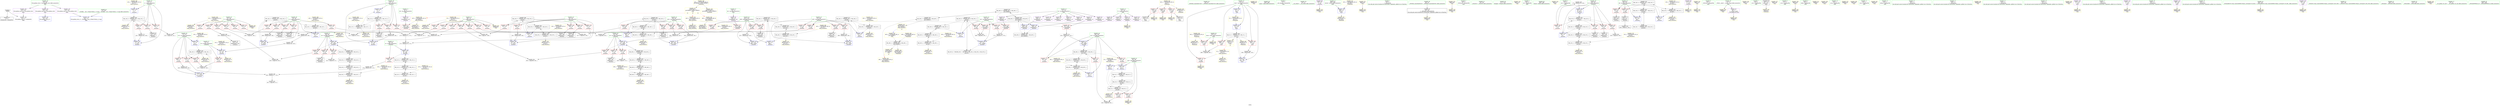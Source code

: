digraph "SVFG" {
	label="SVFG";

	Node0x5556a5a33a90 [shape=record,color=grey,label="{NodeID: 0\nNullPtr}"];
	Node0x5556a5a33a90 -> Node0x5556a5a60a00[style=solid];
	Node0x5556a5a33a90 -> Node0x5556a5a68060[style=solid];
	Node0x5556a5a8cb40 [shape=record,color=yellow,style=double,label="{NodeID: 360\n58V_1 = ENCHI(MR_58V_0)\npts\{90000 110000 160000 \}\nFun[main]}"];
	Node0x5556a5a8cb40 -> Node0x5556a5a69520[style=dashed];
	Node0x5556a5a8cb40 -> Node0x5556a5a93140[style=dashed];
	Node0x5556a5a6f4d0 [shape=record,color=grey,label="{NodeID: 277\n173 = Binary(171, 172, )\n}"];
	Node0x5556a5a6f4d0 -> Node0x5556a5a6f650[style=solid];
	Node0x5556a5a627a0 [shape=record,color=blue,label="{NodeID: 194\n79\<--13\nx\<--\n_Z5solvev\n}"];
	Node0x5556a5a627a0 -> Node0x5556a5a853a0[style=dashed];
	Node0x5556a5a5f990 [shape=record,color=red,label="{NodeID: 111\n379\<--34\n\<--stdout\nmain\n}"];
	Node0x5556a5a5f990 -> Node0x5556a5a61aa0[style=solid];
	Node0x5556a5a5f990 -> Node0x5556a5a6c230[style=solid];
	Node0x5556a5a5dc80 [shape=record,color=green,label="{NodeID: 28\n44\<--45\n_ZNSt8ios_base4InitC1Ev\<--_ZNSt8ios_base4InitC1Ev_field_insensitive\n}"];
	Node0x5556a5a69360 [shape=record,color=yellow,style=double,label="{NodeID: 388\nRETMU(55V_1)\npts\{371 \}\nFun[main]}"];
	Node0x5556a5a7bea0 [shape=record,color=black,label="{NodeID: 305\nMR_12V_2 = PHI(MR_12V_4, MR_12V_1, )\npts\{74 \}\n}"];
	Node0x5556a5a7bea0 -> Node0x5556a5a68300[style=dashed];
	Node0x5556a5a7bea0 -> Node0x5556a5a69af0[style=dashed];
	Node0x5556a5a6ade0 [shape=record,color=yellow,style=double,label="{NodeID: 222\nAPARM(19)\nCS[]}"];
	Node0x5556a5a659a0 [shape=record,color=red,label="{NodeID: 139\n171\<--79\n\<--x\n_Z5solvev\n}"];
	Node0x5556a5a659a0 -> Node0x5556a5a6f4d0[style=solid];
	Node0x5556a5a60460 [shape=record,color=green,label="{NodeID: 56\n365\<--366\nmain\<--main_field_insensitive\n}"];
	Node0x5556a5a93060 [shape=record,color=yellow,style=double,label="{NodeID: 416\nCSMU(48V_2)\npts\{180000 \}\nCS[]|{<s0>14}}"];
	Node0x5556a5a93060:s0 -> Node0x5556a5a68570[style=dashed,color=red];
	Node0x5556a5a84ea0 [shape=record,color=black,label="{NodeID: 333\nMR_4V_5 = PHI(MR_4V_4, MR_4V_3, )\npts\{66 \}\n}"];
	Node0x5556a5a84ea0 -> Node0x5556a5a86ca0[style=dashed];
	Node0x5556a5a6c4a0 [shape=record,color=yellow,style=double,label="{NodeID: 250\nAPARM(396)\nCS[]}"];
	Node0x5556a5a67060 [shape=record,color=red,label="{NodeID: 167\n264\<--95\n\<--xx\n_Z5solvev\n}"];
	Node0x5556a5a67060 -> Node0x5556a5a61420[style=solid];
	Node0x5556a5a61c40 [shape=record,color=purple,label="{NodeID: 84\n239\<--8\narrayidx53\<--dx\n_Z5solvev\n}"];
	Node0x5556a5a61c40 -> Node0x5556a5a67880[style=solid];
	Node0x5556a5a37610 [shape=record,color=green,label="{NodeID: 1\n7\<--1\n__dso_handle\<--dummyObj\nGlob }"];
	Node0x5556a5a8cc80 [shape=record,color=yellow,style=double,label="{NodeID: 361\n2V_1 = ENCHI(MR_2V_0)\npts\{14 \}\nFun[_Z5solvev]}"];
	Node0x5556a5a8cc80 -> Node0x5556a5a5f650[style=dashed];
	Node0x5556a5a8cc80 -> Node0x5556a5a69660[style=dashed];
	Node0x5556a5a6f650 [shape=record,color=grey,label="{NodeID: 278\n175 = Binary(173, 174, )\n}"];
	Node0x5556a5a6f650 -> Node0x5556a5a62940[style=solid];
	Node0x5556a5a62870 [shape=record,color=blue,label="{NodeID: 195\n81\<--13\ny\<--\n_Z5solvev\n}"];
	Node0x5556a5a62870 -> Node0x5556a5a899a0[style=dashed];
	Node0x5556a5a5fa60 [shape=record,color=red,label="{NodeID: 112\n396\<--34\n\<--stdout\nmain\n}"];
	Node0x5556a5a5fa60 -> Node0x5556a5a6c4a0[style=solid];
	Node0x5556a5a5dd10 [shape=record,color=green,label="{NodeID: 29\n50\<--51\n__cxa_atexit\<--__cxa_atexit_field_insensitive\n}"];
	Node0x5556a5a69440 [shape=record,color=yellow,style=double,label="{NodeID: 389\nRETMU(48V_2)\npts\{180000 \}\nFun[main]}"];
	Node0x5556a5a7c3a0 [shape=record,color=black,label="{NodeID: 306\nMR_38V_4 = PHI(MR_38V_5, MR_38V_3, )\npts\{100 \}\n}"];
	Node0x5556a5a7c3a0 -> Node0x5556a5a673a0[style=dashed];
	Node0x5556a5a7c3a0 -> Node0x5556a5a67470[style=dashed];
	Node0x5556a5a7c3a0 -> Node0x5556a5a67540[style=dashed];
	Node0x5556a5a7c3a0 -> Node0x5556a5a6a830[style=dashed];
	Node0x5556a5a7c3a0 -> Node0x5556a5a871a0[style=dashed];
	Node0x5556a5a6aeb0 [shape=record,color=yellow,style=double,label="{NodeID: 223\nAPARM(103)\nCS[]}"];
	Node0x5556a5a65a70 [shape=record,color=red,label="{NodeID: 140\n183\<--79\n\<--x\n_Z5solvev\n}"];
	Node0x5556a5a65a70 -> Node0x5556a5a60e70[style=solid];
	Node0x5556a5a60560 [shape=record,color=green,label="{NodeID: 57\n368\<--369\nretval\<--retval_field_insensitive\nmain\n}"];
	Node0x5556a5a60560 -> Node0x5556a5a6ab70[style=solid];
	Node0x5556a5a93140 [shape=record,color=yellow,style=double,label="{NodeID: 417\nCSMU(58V_1)\npts\{90000 110000 160000 \}\nCS[]|{<s0>14|<s1>14|<s2>14}}"];
	Node0x5556a5a93140:s0 -> Node0x5556a5a8e630[style=dashed,color=red];
	Node0x5556a5a93140:s1 -> Node0x5556a5a8e710[style=dashed,color=red];
	Node0x5556a5a93140:s2 -> Node0x5556a5a8e7f0[style=dashed,color=red];
	Node0x5556a5a853a0 [shape=record,color=black,label="{NodeID: 334\nMR_18V_4 = PHI(MR_18V_5, MR_18V_3, )\npts\{80 \}\n}"];
	Node0x5556a5a853a0 -> Node0x5556a5a658d0[style=dashed];
	Node0x5556a5a853a0 -> Node0x5556a5a659a0[style=dashed];
	Node0x5556a5a853a0 -> Node0x5556a5a65a70[style=dashed];
	Node0x5556a5a853a0 -> Node0x5556a5a65b40[style=dashed];
	Node0x5556a5a853a0 -> Node0x5556a5a65c10[style=dashed];
	Node0x5556a5a853a0 -> Node0x5556a5a62c80[style=dashed];
	Node0x5556a5a853a0 -> Node0x5556a5a808a0[style=dashed];
	Node0x5556a5a6c570 [shape=record,color=yellow,style=double,label="{NodeID: 251\nARet(104)\nCS[]}"];
	Node0x5556a5a6c570 -> Node0x5556a5a6af80[style=solid];
	Node0x5556a5a67130 [shape=record,color=red,label="{NodeID: 168\n257\<--97\n\<--yy\n_Z5solvev\n}"];
	Node0x5556a5a67130 -> Node0x5556a5a700d0[style=solid];
	Node0x5556a5a61d10 [shape=record,color=purple,label="{NodeID: 85\n246\<--10\narrayidx56\<--dy\n_Z5solvev\n}"];
	Node0x5556a5a61d10 -> Node0x5556a5a67950[style=solid];
	Node0x5556a5a376a0 [shape=record,color=green,label="{NodeID: 2\n13\<--1\n\<--dummyObj\nCan only get source location for instruction, argument, global var or function.}"];
	Node0x5556a5a8cd90 [shape=record,color=yellow,style=double,label="{NodeID: 362\n4V_1 = ENCHI(MR_4V_0)\npts\{66 \}\nFun[_Z5solvev]}"];
	Node0x5556a5a8cd90 -> Node0x5556a5a68160[style=dashed];
	Node0x5556a5a6f7d0 [shape=record,color=grey,label="{NodeID: 279\n151 = Binary(140, 150, )\n}"];
	Node0x5556a5a6f7d0 -> Node0x5556a5a62600[style=solid];
	Node0x5556a5a62940 [shape=record,color=blue,label="{NodeID: 196\n83\<--175\nX\<--add\n_Z5solvev\n}"];
	Node0x5556a5a62940 -> Node0x5556a5a660f0[style=dashed];
	Node0x5556a5a62940 -> Node0x5556a5a89ea0[style=dashed];
	Node0x5556a5a5fb30 [shape=record,color=red,label="{NodeID: 113\n331\<--65\n\<--ans\n_Z5solvev\n}"];
	Node0x5556a5a5fb30 -> Node0x5556a5a70250[style=solid];
	Node0x5556a5a5ddd0 [shape=record,color=green,label="{NodeID: 30\n49\<--55\n_ZNSt8ios_base4InitD1Ev\<--_ZNSt8ios_base4InitD1Ev_field_insensitive\n}"];
	Node0x5556a5a5ddd0 -> Node0x5556a5a60bd0[style=solid];
	Node0x5556a5a69520 [shape=record,color=yellow,style=double,label="{NodeID: 390\nRETMU(58V_1)\npts\{90000 110000 160000 \}\nFun[main]}"];
	Node0x5556a5a7c8a0 [shape=record,color=black,label="{NodeID: 307\nMR_40V_4 = PHI(MR_40V_5, MR_40V_3, )\npts\{102 \}\n}"];
	Node0x5556a5a7c8a0 -> Node0x5556a5a67610[style=dashed];
	Node0x5556a5a7c8a0 -> Node0x5556a5a676e0[style=dashed];
	Node0x5556a5a7c8a0 -> Node0x5556a5a677b0[style=dashed];
	Node0x5556a5a7c8a0 -> Node0x5556a5a6a900[style=dashed];
	Node0x5556a5a7c8a0 -> Node0x5556a5a876a0[style=dashed];
	Node0x5556a5a6af80 [shape=record,color=yellow,style=double,label="{NodeID: 224\nAPARM(104)\nCS[]}"];
	Node0x5556a5a65b40 [shape=record,color=red,label="{NodeID: 141\n191\<--79\n\<--x\n_Z5solvev\n}"];
	Node0x5556a5a65b40 -> Node0x5556a5a61010[style=solid];
	Node0x5556a5a60630 [shape=record,color=green,label="{NodeID: 58\n370\<--371\ntests\<--tests_field_insensitive\nmain\n}"];
	Node0x5556a5a60630 -> Node0x5556a5a67c90[style=solid];
	Node0x5556a5a60630 -> Node0x5556a5a6c3d0[style=solid];
	Node0x5556a5a93280 [shape=record,color=yellow,style=double,label="{NodeID: 418\n48V_3 = CSCHI(MR_48V_2)\npts\{180000 \}\nCS[]}"];
	Node0x5556a5a93280 -> Node0x5556a5a7cda0[style=dashed];
	Node0x5556a5a858a0 [shape=record,color=black,label="{NodeID: 335\nMR_20V_3 = PHI(MR_20V_5, MR_20V_2, )\npts\{82 \}\n}"];
	Node0x5556a5a858a0 -> Node0x5556a5a62870[style=dashed];
	Node0x5556a5a858a0 -> Node0x5556a5a80da0[style=dashed];
	Node0x5556a5a6c600 [shape=record,color=yellow,style=double,label="{NodeID: 252\nARet(108)\nCS[]}"];
	Node0x5556a5a6c600 -> Node0x5556a5a6b120[style=solid];
	Node0x5556a5a67200 [shape=record,color=red,label="{NodeID: 169\n260\<--97\n\<--yy\n_Z5solvev\n}"];
	Node0x5556a5a67200 -> Node0x5556a5a709d0[style=solid];
	Node0x5556a5a61de0 [shape=record,color=purple,label="{NodeID: 86\n132\<--15\narrayidx\<--f\n_Z5solvev\n}"];
	Node0x5556a5a37730 [shape=record,color=green,label="{NodeID: 3\n19\<--1\n_ZSt4cout\<--dummyObj\nGlob }"];
	Node0x5556a5a7f0a0 [shape=record,color=yellow,style=double,label="{NodeID: 363\n6V_1 = ENCHI(MR_6V_0)\npts\{68 \}\nFun[_Z5solvev]}"];
	Node0x5556a5a7f0a0 -> Node0x5556a5a64620[style=dashed];
	Node0x5556a5a7f0a0 -> Node0x5556a5a646f0[style=dashed];
	Node0x5556a5a7f0a0 -> Node0x5556a5a647c0[style=dashed];
	Node0x5556a5a7f0a0 -> Node0x5556a5a64890[style=dashed];
	Node0x5556a5a7f0a0 -> Node0x5556a5a64960[style=dashed];
	Node0x5556a5a7f0a0 -> Node0x5556a5a64a30[style=dashed];
	Node0x5556a5a7f0a0 -> Node0x5556a5a69850[style=dashed];
	Node0x5556a5a6f950 [shape=record,color=grey,label="{NodeID: 280\n150 = Binary(148, 149, )\n}"];
	Node0x5556a5a6f950 -> Node0x5556a5a6f7d0[style=solid];
	Node0x5556a5a62a10 [shape=record,color=blue,label="{NodeID: 197\n188\<--140\narrayidx29\<--\n_Z5solvev\n}"];
	Node0x5556a5a62a10 -> Node0x5556a5a7b4a0[style=dashed];
	Node0x5556a5a5fc00 [shape=record,color=red,label="{NodeID: 114\n343\<--65\n\<--ans\n_Z5solvev\n}"];
	Node0x5556a5a5fc00 -> Node0x5556a5a6bbb0[style=solid];
	Node0x5556a5a5ded0 [shape=record,color=green,label="{NodeID: 31\n62\<--63\n_Z5solvev\<--_Z5solvev_field_insensitive\n}"];
	Node0x5556a5a69660 [shape=record,color=yellow,style=double,label="{NodeID: 391\nRETMU(2V_1)\npts\{14 \}\nFun[_Z5solvev]}"];
	Node0x5556a5a7cda0 [shape=record,color=black,label="{NodeID: 308\nMR_48V_2 = PHI(MR_48V_3, MR_48V_1, )\npts\{180000 \}\n}"];
	Node0x5556a5a7cda0 -> Node0x5556a5a69440[style=dashed];
	Node0x5556a5a7cda0 -> Node0x5556a5a93060[style=dashed];
	Node0x5556a5a6b050 [shape=record,color=yellow,style=double,label="{NodeID: 225\nAPARM(107)\nCS[]}"];
	Node0x5556a5a65c10 [shape=record,color=red,label="{NodeID: 142\n205\<--79\n\<--x\n_Z5solvev\n}"];
	Node0x5556a5a65c10 -> Node0x5556a5a63e40[style=solid];
	Node0x5556a5a60700 [shape=record,color=green,label="{NodeID: 59\n377\<--378\nfreopen\<--freopen_field_insensitive\n}"];
	Node0x5556a5a85da0 [shape=record,color=black,label="{NodeID: 336\nMR_22V_3 = PHI(MR_22V_4, MR_22V_2, )\npts\{84 \}\n}"];
	Node0x5556a5a85da0 -> Node0x5556a5a812a0[style=dashed];
	Node0x5556a5a85da0 -> Node0x5556a5a89ea0[style=dashed];
	Node0x5556a5a6c690 [shape=record,color=yellow,style=double,label="{NodeID: 253\nARet(112)\nCS[]}"];
	Node0x5556a5a672d0 [shape=record,color=red,label="{NodeID: 170\n267\<--97\n\<--yy\n_Z5solvev\n}"];
	Node0x5556a5a672d0 -> Node0x5556a5a614f0[style=solid];
	Node0x5556a5a61eb0 [shape=record,color=purple,label="{NodeID: 87\n135\<--15\narrayidx9\<--f\n_Z5solvev\n}"];
	Node0x5556a5a61eb0 -> Node0x5556a5a6ba10[style=solid];
	Node0x5556a5a38150 [shape=record,color=green,label="{NodeID: 4\n20\<--1\n.str\<--dummyObj\nGlob }"];
	Node0x5556a5a7f180 [shape=record,color=yellow,style=double,label="{NodeID: 364\n8V_1 = ENCHI(MR_8V_0)\npts\{70 \}\nFun[_Z5solvev]}"];
	Node0x5556a5a7f180 -> Node0x5556a5a64b00[style=dashed];
	Node0x5556a5a7f180 -> Node0x5556a5a64bd0[style=dashed];
	Node0x5556a5a7f180 -> Node0x5556a5a64ca0[style=dashed];
	Node0x5556a5a7f180 -> Node0x5556a5a64d70[style=dashed];
	Node0x5556a5a7f180 -> Node0x5556a5a64e40[style=dashed];
	Node0x5556a5a7f180 -> Node0x5556a5a64f10[style=dashed];
	Node0x5556a5a7f180 -> Node0x5556a5a64fe0[style=dashed];
	Node0x5556a5a7f180 -> Node0x5556a5a69930[style=dashed];
	Node0x5556a5a6fad0 [shape=record,color=grey,label="{NodeID: 281\n272 = Binary(271, 270, )\n}"];
	Node0x5556a5a6fad0 -> Node0x5556a5a63300[style=solid];
	Node0x5556a5a62ae0 [shape=record,color=blue,label="{NodeID: 198\n196\<--13\narrayidx33\<--\n_Z5solvev\n}"];
	Node0x5556a5a62ae0 -> Node0x5556a5a7b4a0[style=dashed];
	Node0x5556a5a64620 [shape=record,color=red,label="{NodeID: 115\n121\<--67\n\<--r\n_Z5solvev\n}"];
	Node0x5556a5a64620 -> Node0x5556a5a70fd0[style=solid];
	Node0x5556a5a5dfd0 [shape=record,color=green,label="{NodeID: 32\n65\<--66\nans\<--ans_field_insensitive\n_Z5solvev\n}"];
	Node0x5556a5a5dfd0 -> Node0x5556a5a5fb30[style=solid];
	Node0x5556a5a5dfd0 -> Node0x5556a5a5fc00[style=solid];
	Node0x5556a5a5dfd0 -> Node0x5556a5a68160[style=solid];
	Node0x5556a5a5dfd0 -> Node0x5556a5a6a9d0[style=solid];
	Node0x5556a5a69770 [shape=record,color=yellow,style=double,label="{NodeID: 392\nRETMU(4V_3)\npts\{66 \}\nFun[_Z5solvev]}"];
	Node0x5556a5a7d2a0 [shape=record,color=black,label="{NodeID: 309\nMR_2V_3 = PHI(MR_2V_4, MR_2V_2, )\npts\{14 \}\n}"];
	Node0x5556a5a7d2a0 -> Node0x5556a5a5f720[style=dashed];
	Node0x5556a5a7d2a0 -> Node0x5556a5a5f7f0[style=dashed];
	Node0x5556a5a7d2a0 -> Node0x5556a5a6ad10[style=dashed];
	Node0x5556a5a7d2a0 -> Node0x5556a5a691a0[style=dashed];
	Node0x5556a5a7d2a0 -> Node0x5556a5a92f00[style=dashed];
	Node0x5556a5a6b120 [shape=record,color=yellow,style=double,label="{NodeID: 226\nAPARM(108)\nCS[]}"];
	Node0x5556a5a65ce0 [shape=record,color=red,label="{NodeID: 143\n167\<--81\n\<--y\n_Z5solvev\n}"];
	Node0x5556a5a65ce0 -> Node0x5556a5a715d0[style=solid];
	Node0x5556a5a60800 [shape=record,color=green,label="{NodeID: 60\n398\<--399\nfclose\<--fclose_field_insensitive\n}"];
	Node0x5556a5a862a0 [shape=record,color=black,label="{NodeID: 337\nMR_48V_3 = PHI(MR_48V_4, MR_48V_2, )\npts\{180000 \}\n}"];
	Node0x5556a5a862a0 -> Node0x5556a5a67a20[style=dashed];
	Node0x5556a5a862a0 -> Node0x5556a5a67bc0[style=dashed];
	Node0x5556a5a862a0 -> Node0x5556a5a844a0[style=dashed];
	Node0x5556a5a862a0 -> Node0x5556a5a8a3a0[style=dashed];
	Node0x5556a5a6c720 [shape=record,color=yellow,style=double,label="{NodeID: 254\nARet(47)\nCS[]}"];
	Node0x5556a5a673a0 [shape=record,color=red,label="{NodeID: 171\n322\<--99\n\<--cur\n_Z5solvev\n}"];
	Node0x5556a5a673a0 -> Node0x5556a5a6eed0[style=solid];
	Node0x5556a5a61f80 [shape=record,color=purple,label="{NodeID: 88\n283\<--15\narrayidx75\<--f\n_Z5solvev\n}"];
	Node0x5556a5a381e0 [shape=record,color=green,label="{NodeID: 5\n22\<--1\n.str.1\<--dummyObj\nGlob }"];
	Node0x5556a5a7f260 [shape=record,color=yellow,style=double,label="{NodeID: 365\n10V_1 = ENCHI(MR_10V_0)\npts\{72 \}\nFun[_Z5solvev]}"];
	Node0x5556a5a7f260 -> Node0x5556a5a68230[style=dashed];
	Node0x5556a5a6fc50 [shape=record,color=grey,label="{NodeID: 282\n277 = Binary(276, 140, )\n}"];
	Node0x5556a5a6fc50 -> Node0x5556a5a633d0[style=solid];
	Node0x5556a5a62bb0 [shape=record,color=blue,label="{NodeID: 199\n81\<--201\ny\<--inc35\n_Z5solvev\n}"];
	Node0x5556a5a62bb0 -> Node0x5556a5a899a0[style=dashed];
	Node0x5556a5a646f0 [shape=record,color=red,label="{NodeID: 116\n148\<--67\n\<--r\n_Z5solvev\n}"];
	Node0x5556a5a646f0 -> Node0x5556a5a6f950[style=solid];
	Node0x5556a5a5e0a0 [shape=record,color=green,label="{NodeID: 33\n67\<--68\nr\<--r_field_insensitive\n_Z5solvev\n}"];
	Node0x5556a5a5e0a0 -> Node0x5556a5a64620[style=solid];
	Node0x5556a5a5e0a0 -> Node0x5556a5a646f0[style=solid];
	Node0x5556a5a5e0a0 -> Node0x5556a5a647c0[style=solid];
	Node0x5556a5a5e0a0 -> Node0x5556a5a64890[style=solid];
	Node0x5556a5a5e0a0 -> Node0x5556a5a64960[style=solid];
	Node0x5556a5a5e0a0 -> Node0x5556a5a64a30[style=solid];
	Node0x5556a5a5e0a0 -> Node0x5556a5a6b6d0[style=solid];
	Node0x5556a5a69850 [shape=record,color=yellow,style=double,label="{NodeID: 393\nRETMU(6V_1)\npts\{68 \}\nFun[_Z5solvev]}"];
	Node0x5556a5a7d7a0 [shape=record,color=black,label="{NodeID: 310\nMR_24V_4 = PHI(MR_24V_5, MR_24V_3, )\npts\{86 \}\n}"];
	Node0x5556a5a7d7a0 -> Node0x5556a5a661c0[style=dashed];
	Node0x5556a5a7d7a0 -> Node0x5556a5a66290[style=dashed];
	Node0x5556a5a7d7a0 -> Node0x5556a5a817a0[style=dashed];
	Node0x5556a5a7d7a0 -> Node0x5556a5a87ba0[style=dashed];
	Node0x5556a5a6b1f0 [shape=record,color=yellow,style=double,label="{NodeID: 227\nAPARM(111)\nCS[]}"];
	Node0x5556a5a65db0 [shape=record,color=red,label="{NodeID: 144\n174\<--81\n\<--y\n_Z5solvev\n}"];
	Node0x5556a5a65db0 -> Node0x5556a5a6f650[style=solid];
	Node0x5556a5a60900 [shape=record,color=green,label="{NodeID: 61\n37\<--407\n_GLOBAL__sub_I_Chmel.Tolstiy_2_0.cpp\<--_GLOBAL__sub_I_Chmel.Tolstiy_2_0.cpp_field_insensitive\n}"];
	Node0x5556a5a60900 -> Node0x5556a5a67f60[style=solid];
	Node0x5556a5a867a0 [shape=record,color=black,label="{NodeID: 338\nMR_24V_7 = PHI(MR_24V_6, MR_24V_5, )\npts\{86 \}\n}"];
	Node0x5556a5a867a0 -> Node0x5556a5a87ba0[style=dashed];
	Node0x5556a5a6c7b0 [shape=record,color=yellow,style=double,label="{NodeID: 255\nARet(114)\nCS[]}"];
	Node0x5556a5a6c7b0 -> Node0x5556a5a6b7a0[style=solid];
	Node0x5556a5a67470 [shape=record,color=red,label="{NodeID: 172\n330\<--99\n\<--cur\n_Z5solvev\n}"];
	Node0x5556a5a67470 -> Node0x5556a5a70250[style=solid];
	Node0x5556a5a62050 [shape=record,color=purple,label="{NodeID: 89\n286\<--15\narrayidx77\<--f\n_Z5solvev\n}"];
	Node0x5556a5a62050 -> Node0x5556a5a67af0[style=solid];
	Node0x5556a5a38270 [shape=record,color=green,label="{NodeID: 6\n24\<--1\n_ZSt3cin\<--dummyObj\nGlob }"];
	Node0x5556a5a7f340 [shape=record,color=yellow,style=double,label="{NodeID: 366\n12V_1 = ENCHI(MR_12V_0)\npts\{74 \}\nFun[_Z5solvev]}"];
	Node0x5556a5a7f340 -> Node0x5556a5a7bea0[style=dashed];
	Node0x5556a5a6fdd0 [shape=record,color=grey,label="{NodeID: 283\n179 = Binary(140, 178, )\n}"];
	Node0x5556a5a6fdd0 -> Node0x5556a5a6ff50[style=solid];
	Node0x5556a5a62c80 [shape=record,color=blue,label="{NodeID: 200\n79\<--206\nx\<--inc38\n_Z5solvev\n}"];
	Node0x5556a5a62c80 -> Node0x5556a5a853a0[style=dashed];
	Node0x5556a5a647c0 [shape=record,color=red,label="{NodeID: 117\n162\<--67\n\<--r\n_Z5solvev\n}"];
	Node0x5556a5a647c0 -> Node0x5556a5a70850[style=solid];
	Node0x5556a5a5e170 [shape=record,color=green,label="{NodeID: 34\n69\<--70\nc\<--c_field_insensitive\n_Z5solvev\n}"];
	Node0x5556a5a5e170 -> Node0x5556a5a64b00[style=solid];
	Node0x5556a5a5e170 -> Node0x5556a5a64bd0[style=solid];
	Node0x5556a5a5e170 -> Node0x5556a5a64ca0[style=solid];
	Node0x5556a5a5e170 -> Node0x5556a5a64d70[style=solid];
	Node0x5556a5a5e170 -> Node0x5556a5a64e40[style=solid];
	Node0x5556a5a5e170 -> Node0x5556a5a64f10[style=solid];
	Node0x5556a5a5e170 -> Node0x5556a5a64fe0[style=solid];
	Node0x5556a5a5e170 -> Node0x5556a5a6b870[style=solid];
	Node0x5556a5a69930 [shape=record,color=yellow,style=double,label="{NodeID: 394\nRETMU(8V_1)\npts\{70 \}\nFun[_Z5solvev]}"];
	Node0x5556a5a7dca0 [shape=record,color=black,label="{NodeID: 311\nMR_26V_4 = PHI(MR_26V_5, MR_26V_3, )\npts\{88 \}\n}"];
	Node0x5556a5a7dca0 -> Node0x5556a5a66360[style=dashed];
	Node0x5556a5a7dca0 -> Node0x5556a5a66430[style=dashed];
	Node0x5556a5a7dca0 -> Node0x5556a5a66500[style=dashed];
	Node0x5556a5a7dca0 -> Node0x5556a5a665d0[style=dashed];
	Node0x5556a5a7dca0 -> Node0x5556a5a6a5c0[style=dashed];
	Node0x5556a5a7dca0 -> Node0x5556a5a81ca0[style=dashed];
	Node0x5556a5a6b2c0 [shape=record,color=yellow,style=double,label="{NodeID: 228\nAPARM(4)\nCS[]}"];
	Node0x5556a5a65e80 [shape=record,color=red,label="{NodeID: 145\n186\<--81\n\<--y\n_Z5solvev\n}"];
	Node0x5556a5a65e80 -> Node0x5556a5a60f40[style=solid];
	Node0x5556a5a60a00 [shape=record,color=black,label="{NodeID: 62\n2\<--3\ndummyVal\<--dummyVal\n}"];
	Node0x5556a5a86ca0 [shape=record,color=black,label="{NodeID: 339\nMR_4V_6 = PHI(MR_4V_5, MR_4V_3, )\npts\{66 \}\n}"];
	Node0x5556a5a86ca0 -> Node0x5556a5a7fea0[style=dashed];
	Node0x5556a5a6c840 [shape=record,color=yellow,style=double,label="{NodeID: 256\nARet(117)\nCS[]}"];
	Node0x5556a5a67540 [shape=record,color=red,label="{NodeID: 173\n334\<--99\n\<--cur\n_Z5solvev\n}"];
	Node0x5556a5a67540 -> Node0x5556a5a6a9d0[style=solid];
	Node0x5556a5a62120 [shape=record,color=purple,label="{NodeID: 90\n185\<--17\narrayidx27\<--m\n_Z5solvev\n}"];
	Node0x5556a5a38300 [shape=record,color=green,label="{NodeID: 7\n25\<--1\n.str.2\<--dummyObj\nGlob }"];
	Node0x5556a5a7f420 [shape=record,color=yellow,style=double,label="{NodeID: 367\n14V_1 = ENCHI(MR_14V_0)\npts\{76 \}\nFun[_Z5solvev]}"];
	Node0x5556a5a7f420 -> Node0x5556a5a62600[style=dashed];
	Node0x5556a5a6ff50 [shape=record,color=grey,label="{NodeID: 284\n180 = Binary(177, 179, )\n}"];
	Node0x5556a5a6ff50 -> Node0x5556a5a718d0[style=solid];
	Node0x5556a5a62d50 [shape=record,color=blue,label="{NodeID: 201\n85\<--210\nok\<--\n_Z5solvev\n}"];
	Node0x5556a5a62d50 -> Node0x5556a5a7d7a0[style=dashed];
	Node0x5556a5a64890 [shape=record,color=red,label="{NodeID: 118\n214\<--67\n\<--r\n_Z5solvev\n}"];
	Node0x5556a5a64890 -> Node0x5556a5a706d0[style=solid];
	Node0x5556a5a5e240 [shape=record,color=green,label="{NodeID: 35\n71\<--72\ni\<--i_field_insensitive\n_Z5solvev\n}"];
	Node0x5556a5a5e240 -> Node0x5556a5a650b0[style=solid];
	Node0x5556a5a5e240 -> Node0x5556a5a65180[style=solid];
	Node0x5556a5a5e240 -> Node0x5556a5a65250[style=solid];
	Node0x5556a5a5e240 -> Node0x5556a5a68230[style=solid];
	Node0x5556a5a5e240 -> Node0x5556a5a684a0[style=solid];
	Node0x5556a5a69a10 [shape=record,color=yellow,style=double,label="{NodeID: 395\nRETMU(10V_3)\npts\{72 \}\nFun[_Z5solvev]}"];
	Node0x5556a5a7e1a0 [shape=record,color=black,label="{NodeID: 312\nMR_28V_3 = PHI(MR_28V_5, MR_28V_2, )\npts\{90 \}\n}"];
	Node0x5556a5a7e1a0 -> Node0x5556a5a62ef0[style=dashed];
	Node0x5556a5a7e1a0 -> Node0x5556a5a821a0[style=dashed];
	Node0x5556a5a6b390 [shape=record,color=yellow,style=double,label="{NodeID: 229\nAPARM(48)\nCS[]}"];
	Node0x5556a5a65f50 [shape=record,color=red,label="{NodeID: 146\n194\<--81\n\<--y\n_Z5solvev\n}"];
	Node0x5556a5a65f50 -> Node0x5556a5a610e0[style=solid];
	Node0x5556a5a60b00 [shape=record,color=black,label="{NodeID: 63\n367\<--13\nmain_ret\<--\nmain\n}"];
	Node0x5556a5a60b00 -> Node0x5556a5a63730[style=solid];
	Node0x5556a5a871a0 [shape=record,color=black,label="{NodeID: 340\nMR_38V_6 = PHI(MR_38V_4, MR_38V_2, )\npts\{100 \}\n}"];
	Node0x5556a5a871a0 -> Node0x5556a5a83aa0[style=dashed];
	Node0x5556a5a6c8d0 [shape=record,color=yellow,style=double,label="{NodeID: 257\nARet(136)\nCS[]}"];
	Node0x5556a5a67610 [shape=record,color=red,label="{NodeID: 174\n309\<--101\n\<--y89\n_Z5solvev\n}"];
	Node0x5556a5a67610 -> Node0x5556a5a70b50[style=solid];
	Node0x5556a5a621f0 [shape=record,color=purple,label="{NodeID: 91\n188\<--17\narrayidx29\<--m\n_Z5solvev\n}"];
	Node0x5556a5a621f0 -> Node0x5556a5a62a10[style=solid];
	Node0x5556a5a38b90 [shape=record,color=green,label="{NodeID: 8\n27\<--1\n.str.3\<--dummyObj\nGlob }"];
	Node0x5556a5a7f500 [shape=record,color=yellow,style=double,label="{NodeID: 368\n16V_1 = ENCHI(MR_16V_0)\npts\{78 \}\nFun[_Z5solvev]}"];
	Node0x5556a5a7f500 -> Node0x5556a5a626d0[style=dashed];
	Node0x5556a5a700d0 [shape=record,color=grey,label="{NodeID: 285\n258 = cmp(257, 13, )\n}"];
	Node0x5556a5a62e20 [shape=record,color=blue,label="{NodeID: 202\n87\<--13\nx40\<--\n_Z5solvev\n}"];
	Node0x5556a5a62e20 -> Node0x5556a5a7dca0[style=dashed];
	Node0x5556a5a64960 [shape=record,color=red,label="{NodeID: 119\n254\<--67\n\<--r\n_Z5solvev\n}"];
	Node0x5556a5a64960 -> Node0x5556a5a70550[style=solid];
	Node0x5556a5a5e310 [shape=record,color=green,label="{NodeID: 36\n73\<--74\nj\<--j_field_insensitive\n_Z5solvev\n}"];
	Node0x5556a5a5e310 -> Node0x5556a5a65320[style=solid];
	Node0x5556a5a5e310 -> Node0x5556a5a653f0[style=solid];
	Node0x5556a5a5e310 -> Node0x5556a5a654c0[style=solid];
	Node0x5556a5a5e310 -> Node0x5556a5a68300[style=solid];
	Node0x5556a5a5e310 -> Node0x5556a5a683d0[style=solid];
	Node0x5556a5a69af0 [shape=record,color=yellow,style=double,label="{NodeID: 396\nRETMU(12V_2)\npts\{74 \}\nFun[_Z5solvev]}"];
	Node0x5556a5a7e6a0 [shape=record,color=black,label="{NodeID: 313\nMR_30V_3 = PHI(MR_30V_4, MR_30V_2, )\npts\{92 \}\n}"];
	Node0x5556a5a7e6a0 -> Node0x5556a5a826a0[style=dashed];
	Node0x5556a5a7e6a0 -> Node0x5556a5a885a0[style=dashed];
	Node0x5556a5a6b460 [shape=record,color=yellow,style=double,label="{NodeID: 230\nAPARM(46)\nCS[]}"];
	Node0x5556a5a66020 [shape=record,color=red,label="{NodeID: 147\n200\<--81\n\<--y\n_Z5solvev\n}"];
	Node0x5556a5a66020 -> Node0x5556a5a63cc0[style=solid];
	Node0x5556a5a60bd0 [shape=record,color=black,label="{NodeID: 64\n48\<--49\n\<--_ZNSt8ios_base4InitD1Ev\nCan only get source location for instruction, argument, global var or function.}"];
	Node0x5556a5a60bd0 -> Node0x5556a5a6b390[style=solid];
	Node0x5556a5a876a0 [shape=record,color=black,label="{NodeID: 341\nMR_40V_6 = PHI(MR_40V_4, MR_40V_2, )\npts\{102 \}\n}"];
	Node0x5556a5a876a0 -> Node0x5556a5a83fa0[style=dashed];
	Node0x5556a5a6c960 [shape=record,color=yellow,style=double,label="{NodeID: 258\nARet(344)\nCS[]}"];
	Node0x5556a5a6c960 -> Node0x5556a5a6bc80[style=solid];
	Node0x5556a5a676e0 [shape=record,color=red,label="{NodeID: 175\n318\<--101\n\<--y89\n_Z5solvev\n}"];
	Node0x5556a5a676e0 -> Node0x5556a5a61900[style=solid];
	Node0x5556a5a622c0 [shape=record,color=purple,label="{NodeID: 92\n193\<--17\narrayidx31\<--m\n_Z5solvev\n}"];
	Node0x5556a5a38c20 [shape=record,color=green,label="{NodeID: 9\n29\<--1\nstdin\<--dummyObj\nGlob }"];
	Node0x5556a5a7f5e0 [shape=record,color=yellow,style=double,label="{NodeID: 369\n18V_1 = ENCHI(MR_18V_0)\npts\{80 \}\nFun[_Z5solvev]}"];
	Node0x5556a5a7f5e0 -> Node0x5556a5a808a0[style=dashed];
	Node0x5556a5a70250 [shape=record,color=grey,label="{NodeID: 286\n332 = cmp(330, 331, )\n}"];
	Node0x5556a5a62ef0 [shape=record,color=blue,label="{NodeID: 203\n89\<--13\ny45\<--\n_Z5solvev\n}"];
	Node0x5556a5a62ef0 -> Node0x5556a5a880a0[style=dashed];
	Node0x5556a5a64a30 [shape=record,color=red,label="{NodeID: 120\n313\<--67\n\<--r\n_Z5solvev\n}"];
	Node0x5556a5a64a30 -> Node0x5556a5a642c0[style=solid];
	Node0x5556a5a5e3e0 [shape=record,color=green,label="{NodeID: 37\n75\<--76\nN\<--N_field_insensitive\n_Z5solvev\n}"];
	Node0x5556a5a5e3e0 -> Node0x5556a5a65590[style=solid];
	Node0x5556a5a5e3e0 -> Node0x5556a5a62600[style=solid];
	Node0x5556a5a69bd0 [shape=record,color=yellow,style=double,label="{NodeID: 397\nRETMU(14V_2)\npts\{76 \}\nFun[_Z5solvev]}"];
	Node0x5556a5a7eba0 [shape=record,color=black,label="{NodeID: 314\nMR_32V_3 = PHI(MR_32V_4, MR_32V_2, )\npts\{94 \}\n}"];
	Node0x5556a5a7eba0 -> Node0x5556a5a82ba0[style=dashed];
	Node0x5556a5a7eba0 -> Node0x5556a5a88aa0[style=dashed];
	Node0x5556a5a6b530 [shape=record,color=yellow,style=double,label="{NodeID: 231\nAPARM(7)\nCS[]}"];
	Node0x5556a5a660f0 [shape=record,color=red,label="{NodeID: 148\n178\<--83\n\<--X\n_Z5solvev\n}"];
	Node0x5556a5a660f0 -> Node0x5556a5a6fdd0[style=solid];
	Node0x5556a5a60cd0 [shape=record,color=black,label="{NodeID: 65\n131\<--130\nidxprom\<--\n_Z5solvev\n}"];
	Node0x5556a5a87ba0 [shape=record,color=black,label="{NodeID: 342\nMR_24V_5 = PHI(MR_24V_7, MR_24V_4, )\npts\{86 \}\n}"];
	Node0x5556a5a87ba0 -> Node0x5556a5a634a0[style=dashed];
	Node0x5556a5a87ba0 -> Node0x5556a5a7d7a0[style=dashed];
	Node0x5556a5a87ba0 -> Node0x5556a5a867a0[style=dashed];
	Node0x5556a5a6c9f0 [shape=record,color=yellow,style=double,label="{NodeID: 259\nARet(345)\nCS[]}"];
	Node0x5556a5a677b0 [shape=record,color=red,label="{NodeID: 176\n326\<--101\n\<--y89\n_Z5solvev\n}"];
	Node0x5556a5a677b0 -> Node0x5556a5a6ed50[style=solid];
	Node0x5556a5a62390 [shape=record,color=purple,label="{NodeID: 93\n196\<--17\narrayidx33\<--m\n_Z5solvev\n}"];
	Node0x5556a5a62390 -> Node0x5556a5a62ae0[style=solid];
	Node0x5556a5a38cb0 [shape=record,color=green,label="{NodeID: 10\n30\<--1\n.str.4\<--dummyObj\nGlob }"];
	Node0x5556a5a7f6c0 [shape=record,color=yellow,style=double,label="{NodeID: 370\n20V_1 = ENCHI(MR_20V_0)\npts\{82 \}\nFun[_Z5solvev]}"];
	Node0x5556a5a7f6c0 -> Node0x5556a5a80da0[style=dashed];
	Node0x5556a5a703d0 [shape=record,color=grey,label="{NodeID: 287\n157 = cmp(155, 156, )\n}"];
	Node0x5556a5a62fc0 [shape=record,color=blue,label="{NodeID: 204\n91\<--13\ncnt\<--\n_Z5solvev\n}"];
	Node0x5556a5a62fc0 -> Node0x5556a5a8a8a0[style=dashed];
	Node0x5556a5a64b00 [shape=record,color=red,label="{NodeID: 121\n127\<--69\n\<--c\n_Z5solvev\n}"];
	Node0x5556a5a64b00 -> Node0x5556a5a712d0[style=solid];
	Node0x5556a5a5e4b0 [shape=record,color=green,label="{NodeID: 38\n77\<--78\ni14\<--i14_field_insensitive\n_Z5solvev\n}"];
	Node0x5556a5a5e4b0 -> Node0x5556a5a65660[style=solid];
	Node0x5556a5a5e4b0 -> Node0x5556a5a65730[style=solid];
	Node0x5556a5a5e4b0 -> Node0x5556a5a65800[style=solid];
	Node0x5556a5a5e4b0 -> Node0x5556a5a626d0[style=solid];
	Node0x5556a5a5e4b0 -> Node0x5556a5a6aaa0[style=solid];
	Node0x5556a5a69cb0 [shape=record,color=yellow,style=double,label="{NodeID: 398\nRETMU(16V_3)\npts\{78 \}\nFun[_Z5solvev]}"];
	Node0x5556a5a7f8b0 [shape=record,color=black,label="{NodeID: 315\nMR_34V_3 = PHI(MR_34V_4, MR_34V_2, )\npts\{96 \}\n}"];
	Node0x5556a5a7f8b0 -> Node0x5556a5a830a0[style=dashed];
	Node0x5556a5a7f8b0 -> Node0x5556a5a88fa0[style=dashed];
	Node0x5556a5a6b600 [shape=record,color=yellow,style=double,label="{NodeID: 232\nAPARM(24)\nCS[]}"];
	Node0x5556a5a661c0 [shape=record,color=red,label="{NodeID: 149\n217\<--85\n\<--ok\n_Z5solvev\n}"];
	Node0x5556a5a661c0 -> Node0x5556a5a611b0[style=solid];
	Node0x5556a5a60da0 [shape=record,color=black,label="{NodeID: 66\n134\<--133\nidxprom8\<--\n_Z5solvev\n}"];
	Node0x5556a5a880a0 [shape=record,color=black,label="{NodeID: 343\nMR_28V_5 = PHI(MR_28V_6, MR_28V_4, )\npts\{90 \}\n}"];
	Node0x5556a5a880a0 -> Node0x5556a5a666a0[style=dashed];
	Node0x5556a5a880a0 -> Node0x5556a5a66770[style=dashed];
	Node0x5556a5a880a0 -> Node0x5556a5a66840[style=dashed];
	Node0x5556a5a880a0 -> Node0x5556a5a66910[style=dashed];
	Node0x5556a5a880a0 -> Node0x5556a5a63570[style=dashed];
	Node0x5556a5a880a0 -> Node0x5556a5a7e1a0[style=dashed];
	Node0x5556a5a63610 [shape=record,color=yellow,style=double,label="{NodeID: 260\nARet(383)\nCS[]}"];
	Node0x5556a5a67880 [shape=record,color=red,label="{NodeID: 177\n240\<--239\n\<--arrayidx53\n_Z5solvev\n}"];
	Node0x5556a5a67880 -> Node0x5556a5a64140[style=solid];
	Node0x5556a5a62460 [shape=record,color=purple,label="{NodeID: 94\n266\<--17\narrayidx66\<--m\n_Z5solvev\n}"];
	Node0x5556a5a38d40 [shape=record,color=green,label="{NodeID: 11\n32\<--1\n.str.5\<--dummyObj\nGlob }"];
	Node0x5556a5a7f7a0 [shape=record,color=yellow,style=double,label="{NodeID: 371\n22V_1 = ENCHI(MR_22V_0)\npts\{84 \}\nFun[_Z5solvev]}"];
	Node0x5556a5a7f7a0 -> Node0x5556a5a812a0[style=dashed];
	Node0x5556a5a70550 [shape=record,color=grey,label="{NodeID: 288\n255 = cmp(253, 254, )\n}"];
	Node0x5556a5a63090 [shape=record,color=blue,label="{NodeID: 205\n93\<--13\nk\<--\n_Z5solvev\n}"];
	Node0x5556a5a63090 -> Node0x5556a5a8ada0[style=dashed];
	Node0x5556a5a64bd0 [shape=record,color=red,label="{NodeID: 122\n149\<--69\n\<--c\n_Z5solvev\n}"];
	Node0x5556a5a64bd0 -> Node0x5556a5a6f950[style=solid];
	Node0x5556a5a5e580 [shape=record,color=green,label="{NodeID: 39\n79\<--80\nx\<--x_field_insensitive\n_Z5solvev\n}"];
	Node0x5556a5a5e580 -> Node0x5556a5a658d0[style=solid];
	Node0x5556a5a5e580 -> Node0x5556a5a659a0[style=solid];
	Node0x5556a5a5e580 -> Node0x5556a5a65a70[style=solid];
	Node0x5556a5a5e580 -> Node0x5556a5a65b40[style=solid];
	Node0x5556a5a5e580 -> Node0x5556a5a65c10[style=solid];
	Node0x5556a5a5e580 -> Node0x5556a5a627a0[style=solid];
	Node0x5556a5a5e580 -> Node0x5556a5a62c80[style=solid];
	Node0x5556a5a69d90 [shape=record,color=yellow,style=double,label="{NodeID: 399\nRETMU(18V_2)\npts\{80 \}\nFun[_Z5solvev]}"];
	Node0x5556a5a7f9a0 [shape=record,color=black,label="{NodeID: 316\nMR_36V_3 = PHI(MR_36V_4, MR_36V_2, )\npts\{98 \}\n}"];
	Node0x5556a5a7f9a0 -> Node0x5556a5a835a0[style=dashed];
	Node0x5556a5a7f9a0 -> Node0x5556a5a894a0[style=dashed];
	Node0x5556a5a6b6d0 [shape=record,color=yellow,style=double,label="{NodeID: 233\nAPARM(67)\nCS[]}"];
	Node0x5556a5a66290 [shape=record,color=red,label="{NodeID: 150\n303\<--85\n\<--ok\n_Z5solvev\n}"];
	Node0x5556a5a66290 -> Node0x5556a5a61760[style=solid];
	Node0x5556a5a60e70 [shape=record,color=black,label="{NodeID: 67\n184\<--183\nidxprom26\<--\n_Z5solvev\n}"];
	Node0x5556a5a885a0 [shape=record,color=black,label="{NodeID: 344\nMR_30V_4 = PHI(MR_30V_6, MR_30V_3, )\npts\{92 \}\n}"];
	Node0x5556a5a885a0 -> Node0x5556a5a62fc0[style=dashed];
	Node0x5556a5a885a0 -> Node0x5556a5a7e6a0[style=dashed];
	Node0x5556a5a636a0 [shape=record,color=yellow,style=double,label="{NodeID: 261\nARet(397)\nCS[]}"];
	Node0x5556a5a67950 [shape=record,color=red,label="{NodeID: 178\n247\<--246\n\<--arrayidx56\n_Z5solvev\n}"];
	Node0x5556a5a67950 -> Node0x5556a5a6ea90[style=solid];
	Node0x5556a5a62530 [shape=record,color=purple,label="{NodeID: 95\n269\<--17\narrayidx68\<--m\n_Z5solvev\n}"];
	Node0x5556a5a62530 -> Node0x5556a5a67a20[style=solid];
	Node0x5556a5a38e10 [shape=record,color=green,label="{NodeID: 12\n34\<--1\nstdout\<--dummyObj\nGlob }"];
	Node0x5556a5a8de80 [shape=record,color=yellow,style=double,label="{NodeID: 372\n24V_1 = ENCHI(MR_24V_0)\npts\{86 \}\nFun[_Z5solvev]}"];
	Node0x5556a5a8de80 -> Node0x5556a5a817a0[style=dashed];
	Node0x5556a5a706d0 [shape=record,color=grey,label="{NodeID: 289\n215 = cmp(213, 214, )\n}"];
	Node0x5556a5a63160 [shape=record,color=blue,label="{NodeID: 206\n95\<--241\nxx\<--add54\n_Z5solvev\n}"];
	Node0x5556a5a63160 -> Node0x5556a5a66ec0[style=dashed];
	Node0x5556a5a63160 -> Node0x5556a5a66f90[style=dashed];
	Node0x5556a5a63160 -> Node0x5556a5a67060[style=dashed];
	Node0x5556a5a63160 -> Node0x5556a5a8b2a0[style=dashed];
	Node0x5556a5a64ca0 [shape=record,color=red,label="{NodeID: 123\n168\<--69\n\<--c\n_Z5solvev\n}"];
	Node0x5556a5a64ca0 -> Node0x5556a5a715d0[style=solid];
	Node0x5556a5a5e650 [shape=record,color=green,label="{NodeID: 40\n81\<--82\ny\<--y_field_insensitive\n_Z5solvev\n}"];
	Node0x5556a5a5e650 -> Node0x5556a5a65ce0[style=solid];
	Node0x5556a5a5e650 -> Node0x5556a5a65db0[style=solid];
	Node0x5556a5a5e650 -> Node0x5556a5a65e80[style=solid];
	Node0x5556a5a5e650 -> Node0x5556a5a65f50[style=solid];
	Node0x5556a5a5e650 -> Node0x5556a5a66020[style=solid];
	Node0x5556a5a5e650 -> Node0x5556a5a62870[style=solid];
	Node0x5556a5a5e650 -> Node0x5556a5a62bb0[style=solid];
	Node0x5556a5a69e70 [shape=record,color=yellow,style=double,label="{NodeID: 400\nRETMU(20V_2)\npts\{82 \}\nFun[_Z5solvev]}"];
	Node0x5556a5a7fea0 [shape=record,color=black,label="{NodeID: 317\nMR_4V_3 = PHI(MR_4V_6, MR_4V_2, )\npts\{66 \}\n}"];
	Node0x5556a5a7fea0 -> Node0x5556a5a5fb30[style=dashed];
	Node0x5556a5a7fea0 -> Node0x5556a5a5fc00[style=dashed];
	Node0x5556a5a7fea0 -> Node0x5556a5a6a9d0[style=dashed];
	Node0x5556a5a7fea0 -> Node0x5556a5a84ea0[style=dashed];
	Node0x5556a5a7fea0 -> Node0x5556a5a86ca0[style=dashed];
	Node0x5556a5a7fea0 -> Node0x5556a5a69770[style=dashed];
	Node0x5556a5a6b7a0 [shape=record,color=yellow,style=double,label="{NodeID: 234\nAPARM(114)\nCS[]}"];
	Node0x5556a5a66360 [shape=record,color=red,label="{NodeID: 151\n213\<--87\n\<--x40\n_Z5solvev\n}"];
	Node0x5556a5a66360 -> Node0x5556a5a706d0[style=solid];
	Node0x5556a5a60f40 [shape=record,color=black,label="{NodeID: 68\n187\<--186\nidxprom28\<--\n_Z5solvev\n}"];
	Node0x5556a5a88aa0 [shape=record,color=black,label="{NodeID: 345\nMR_32V_4 = PHI(MR_32V_6, MR_32V_3, )\npts\{94 \}\n}"];
	Node0x5556a5a88aa0 -> Node0x5556a5a63090[style=dashed];
	Node0x5556a5a88aa0 -> Node0x5556a5a7eba0[style=dashed];
	Node0x5556a5a63730 [shape=record,color=yellow,style=double,label="{NodeID: 262\nFRet(367)\nFun[main]}"];
	Node0x5556a5a67a20 [shape=record,color=red,label="{NodeID: 179\n270\<--269\n\<--arrayidx68\n_Z5solvev\n}"];
	Node0x5556a5a67a20 -> Node0x5556a5a6fad0[style=solid];
	Node0x5556a5a5ecd0 [shape=record,color=purple,label="{NodeID: 96\n317\<--17\narrayidx94\<--m\n_Z5solvev\n}"];
	Node0x5556a5a3ad80 [shape=record,color=green,label="{NodeID: 13\n36\<--1\n\<--dummyObj\nCan only get source location for instruction, argument, global var or function.}"];
	Node0x5556a5a8df30 [shape=record,color=yellow,style=double,label="{NodeID: 373\n26V_1 = ENCHI(MR_26V_0)\npts\{88 \}\nFun[_Z5solvev]}"];
	Node0x5556a5a8df30 -> Node0x5556a5a81ca0[style=dashed];
	Node0x5556a5a70850 [shape=record,color=grey,label="{NodeID: 290\n163 = cmp(161, 162, )\n}"];
	Node0x5556a5a63230 [shape=record,color=blue,label="{NodeID: 207\n97\<--248\nyy\<--add57\n_Z5solvev\n}"];
	Node0x5556a5a63230 -> Node0x5556a5a67130[style=dashed];
	Node0x5556a5a63230 -> Node0x5556a5a67200[style=dashed];
	Node0x5556a5a63230 -> Node0x5556a5a672d0[style=dashed];
	Node0x5556a5a63230 -> Node0x5556a5a8b7a0[style=dashed];
	Node0x5556a5a64d70 [shape=record,color=red,label="{NodeID: 124\n172\<--69\n\<--c\n_Z5solvev\n}"];
	Node0x5556a5a64d70 -> Node0x5556a5a6f4d0[style=solid];
	Node0x5556a5a5e720 [shape=record,color=green,label="{NodeID: 41\n83\<--84\nX\<--X_field_insensitive\n_Z5solvev\n}"];
	Node0x5556a5a5e720 -> Node0x5556a5a660f0[style=solid];
	Node0x5556a5a5e720 -> Node0x5556a5a62940[style=solid];
	Node0x5556a5a69f50 [shape=record,color=yellow,style=double,label="{NodeID: 401\nRETMU(22V_2)\npts\{84 \}\nFun[_Z5solvev]}"];
	Node0x5556a5a803a0 [shape=record,color=black,label="{NodeID: 318\nMR_16V_3 = PHI(MR_16V_4, MR_16V_2, )\npts\{78 \}\n}"];
	Node0x5556a5a803a0 -> Node0x5556a5a65660[style=dashed];
	Node0x5556a5a803a0 -> Node0x5556a5a65730[style=dashed];
	Node0x5556a5a803a0 -> Node0x5556a5a65800[style=dashed];
	Node0x5556a5a803a0 -> Node0x5556a5a6aaa0[style=dashed];
	Node0x5556a5a803a0 -> Node0x5556a5a69cb0[style=dashed];
	Node0x5556a5a6b870 [shape=record,color=yellow,style=double,label="{NodeID: 235\nAPARM(69)\nCS[]}"];
	Node0x5556a5a66430 [shape=record,color=red,label="{NodeID: 152\n236\<--87\n\<--x40\n_Z5solvev\n}"];
	Node0x5556a5a66430 -> Node0x5556a5a64140[style=solid];
	Node0x5556a5a61010 [shape=record,color=black,label="{NodeID: 69\n192\<--191\nidxprom30\<--\n_Z5solvev\n}"];
	Node0x5556a5a88fa0 [shape=record,color=black,label="{NodeID: 346\nMR_34V_4 = PHI(MR_34V_5, MR_34V_3, )\npts\{96 \}\n}"];
	Node0x5556a5a88fa0 -> Node0x5556a5a7f8b0[style=dashed];
	Node0x5556a5a88fa0 -> Node0x5556a5a8b2a0[style=dashed];
	Node0x5556a56e8670 [shape=record,color=black,label="{NodeID: 263\n220 = PHI(221, 218, )\n}"];
	Node0x5556a5a67af0 [shape=record,color=red,label="{NodeID: 180\n287\<--286\n\<--arrayidx77\n_Z5solvev\n}"];
	Node0x5556a5a67af0 -> Node0x5556a5a71750[style=solid];
	Node0x5556a5a5eda0 [shape=record,color=purple,label="{NodeID: 97\n320\<--17\narrayidx96\<--m\n_Z5solvev\n}"];
	Node0x5556a5a5eda0 -> Node0x5556a5a67bc0[style=solid];
	Node0x5556a5a3ae50 [shape=record,color=green,label="{NodeID: 14\n140\<--1\n\<--dummyObj\nCan only get source location for instruction, argument, global var or function.}"];
	Node0x5556a5a8e010 [shape=record,color=yellow,style=double,label="{NodeID: 374\n28V_1 = ENCHI(MR_28V_0)\npts\{90 \}\nFun[_Z5solvev]}"];
	Node0x5556a5a8e010 -> Node0x5556a5a821a0[style=dashed];
	Node0x5556a5a709d0 [shape=record,color=grey,label="{NodeID: 291\n262 = cmp(260, 261, )\n}"];
	Node0x5556a5a63300 [shape=record,color=blue,label="{NodeID: 208\n91\<--272\ncnt\<--add69\n_Z5solvev\n}"];
	Node0x5556a5a63300 -> Node0x5556a5a849a0[style=dashed];
	Node0x5556a5a64e40 [shape=record,color=red,label="{NodeID: 125\n226\<--69\n\<--c\n_Z5solvev\n}"];
	Node0x5556a5a64e40 -> Node0x5556a5a71450[style=solid];
	Node0x5556a5a5e7f0 [shape=record,color=green,label="{NodeID: 42\n85\<--86\nok\<--ok_field_insensitive\n_Z5solvev\n}"];
	Node0x5556a5a5e7f0 -> Node0x5556a5a661c0[style=solid];
	Node0x5556a5a5e7f0 -> Node0x5556a5a66290[style=solid];
	Node0x5556a5a5e7f0 -> Node0x5556a5a62d50[style=solid];
	Node0x5556a5a5e7f0 -> Node0x5556a5a634a0[style=solid];
	Node0x5556a5a6a030 [shape=record,color=yellow,style=double,label="{NodeID: 402\nRETMU(24V_2)\npts\{86 \}\nFun[_Z5solvev]}"];
	Node0x5556a5a808a0 [shape=record,color=black,label="{NodeID: 319\nMR_18V_2 = PHI(MR_18V_4, MR_18V_1, )\npts\{80 \}\n}"];
	Node0x5556a5a808a0 -> Node0x5556a5a627a0[style=dashed];
	Node0x5556a5a808a0 -> Node0x5556a5a69d90[style=dashed];
	Node0x5556a5a6b940 [shape=record,color=yellow,style=double,label="{NodeID: 236\nAPARM(24)\nCS[]}"];
	Node0x5556a5a66500 [shape=record,color=red,label="{NodeID: 153\n281\<--87\n\<--x40\n_Z5solvev\n}"];
	Node0x5556a5a66500 -> Node0x5556a5a615c0[style=solid];
	Node0x5556a5a610e0 [shape=record,color=black,label="{NodeID: 70\n195\<--194\nidxprom32\<--\n_Z5solvev\n}"];
	Node0x5556a5a894a0 [shape=record,color=black,label="{NodeID: 347\nMR_36V_4 = PHI(MR_36V_5, MR_36V_3, )\npts\{98 \}\n}"];
	Node0x5556a5a894a0 -> Node0x5556a5a7f9a0[style=dashed];
	Node0x5556a5a894a0 -> Node0x5556a5a8b7a0[style=dashed];
	Node0x5556a5a63cc0 [shape=record,color=grey,label="{NodeID: 264\n201 = Binary(200, 140, )\n}"];
	Node0x5556a5a63cc0 -> Node0x5556a5a62bb0[style=solid];
	Node0x5556a5a67bc0 [shape=record,color=red,label="{NodeID: 181\n321\<--320\n\<--arrayidx96\n_Z5solvev\n}"];
	Node0x5556a5a67bc0 -> Node0x5556a5a6eed0[style=solid];
	Node0x5556a5a5ee70 [shape=record,color=purple,label="{NodeID: 98\n103\<--20\n\<--.str\n_Z5solvev\n}"];
	Node0x5556a5a5ee70 -> Node0x5556a5a6aeb0[style=solid];
	Node0x5556a5a3af20 [shape=record,color=green,label="{NodeID: 15\n210\<--1\n\<--dummyObj\nCan only get source location for instruction, argument, global var or function.}"];
	Node0x5556a5a8e0f0 [shape=record,color=yellow,style=double,label="{NodeID: 375\n30V_1 = ENCHI(MR_30V_0)\npts\{92 \}\nFun[_Z5solvev]}"];
	Node0x5556a5a8e0f0 -> Node0x5556a5a826a0[style=dashed];
	Node0x5556a5a70b50 [shape=record,color=grey,label="{NodeID: 292\n311 = cmp(309, 310, )\n}"];
	Node0x5556a5a633d0 [shape=record,color=blue,label="{NodeID: 209\n93\<--277\nk\<--inc72\n_Z5solvev\n}"];
	Node0x5556a5a633d0 -> Node0x5556a5a8ada0[style=dashed];
	Node0x5556a5a64f10 [shape=record,color=red,label="{NodeID: 126\n261\<--69\n\<--c\n_Z5solvev\n}"];
	Node0x5556a5a64f10 -> Node0x5556a5a709d0[style=solid];
	Node0x5556a5a5e8c0 [shape=record,color=green,label="{NodeID: 43\n87\<--88\nx40\<--x40_field_insensitive\n_Z5solvev\n}"];
	Node0x5556a5a5e8c0 -> Node0x5556a5a66360[style=solid];
	Node0x5556a5a5e8c0 -> Node0x5556a5a66430[style=solid];
	Node0x5556a5a5e8c0 -> Node0x5556a5a66500[style=solid];
	Node0x5556a5a5e8c0 -> Node0x5556a5a665d0[style=solid];
	Node0x5556a5a5e8c0 -> Node0x5556a5a62e20[style=solid];
	Node0x5556a5a5e8c0 -> Node0x5556a5a6a5c0[style=solid];
	Node0x5556a5a6a110 [shape=record,color=yellow,style=double,label="{NodeID: 403\nRETMU(26V_2)\npts\{88 \}\nFun[_Z5solvev]}"];
	Node0x5556a5a80da0 [shape=record,color=black,label="{NodeID: 320\nMR_20V_2 = PHI(MR_20V_3, MR_20V_1, )\npts\{82 \}\n}"];
	Node0x5556a5a80da0 -> Node0x5556a5a858a0[style=dashed];
	Node0x5556a5a80da0 -> Node0x5556a5a69e70[style=dashed];
	Node0x5556a5a6ba10 [shape=record,color=yellow,style=double,label="{NodeID: 237\nAPARM(135)\nCS[]}"];
	Node0x5556a5a665d0 [shape=record,color=red,label="{NodeID: 154\n299\<--87\n\<--x40\n_Z5solvev\n}"];
	Node0x5556a5a665d0 -> Node0x5556a5a6f350[style=solid];
	Node0x5556a5a611b0 [shape=record,color=black,label="{NodeID: 71\n218\<--217\ntobool43\<--\n_Z5solvev\n}"];
	Node0x5556a5a611b0 -> Node0x5556a56e8670[style=solid];
	Node0x5556a5a899a0 [shape=record,color=black,label="{NodeID: 348\nMR_20V_5 = PHI(MR_20V_6, MR_20V_4, )\npts\{82 \}\n}"];
	Node0x5556a5a899a0 -> Node0x5556a5a65ce0[style=dashed];
	Node0x5556a5a899a0 -> Node0x5556a5a65db0[style=dashed];
	Node0x5556a5a899a0 -> Node0x5556a5a65e80[style=dashed];
	Node0x5556a5a899a0 -> Node0x5556a5a65f50[style=dashed];
	Node0x5556a5a899a0 -> Node0x5556a5a66020[style=dashed];
	Node0x5556a5a899a0 -> Node0x5556a5a62bb0[style=dashed];
	Node0x5556a5a899a0 -> Node0x5556a5a858a0[style=dashed];
	Node0x5556a5a63e40 [shape=record,color=grey,label="{NodeID: 265\n206 = Binary(205, 140, )\n}"];
	Node0x5556a5a63e40 -> Node0x5556a5a62c80[style=solid];
	Node0x5556a5a67c90 [shape=record,color=red,label="{NodeID: 182\n387\<--370\n\<--tests\nmain\n}"];
	Node0x5556a5a67c90 -> Node0x5556a5a71150[style=solid];
	Node0x5556a5a5ef40 [shape=record,color=purple,label="{NodeID: 99\n111\<--22\n\<--.str.1\n_Z5solvev\n}"];
	Node0x5556a5a5ef40 -> Node0x5556a5a6b1f0[style=solid];
	Node0x5556a5a3aff0 [shape=record,color=green,label="{NodeID: 16\n221\<--1\n\<--dummyObj\nCan only get source location for instruction, argument, global var or function.}"];
	Node0x5556a5a8e1d0 [shape=record,color=yellow,style=double,label="{NodeID: 376\n32V_1 = ENCHI(MR_32V_0)\npts\{94 \}\nFun[_Z5solvev]}"];
	Node0x5556a5a8e1d0 -> Node0x5556a5a82ba0[style=dashed];
	Node0x5556a5a70cd0 [shape=record,color=grey,label="{NodeID: 293\n233 = cmp(232, 234, )\n}"];
	Node0x5556a5a634a0 [shape=record,color=blue,label="{NodeID: 210\n85\<--291\nok\<--\n_Z5solvev\n}"];
	Node0x5556a5a634a0 -> Node0x5556a5a867a0[style=dashed];
	Node0x5556a5a64fe0 [shape=record,color=red,label="{NodeID: 127\n310\<--69\n\<--c\n_Z5solvev\n}"];
	Node0x5556a5a64fe0 -> Node0x5556a5a70b50[style=solid];
	Node0x5556a5a5e990 [shape=record,color=green,label="{NodeID: 44\n89\<--90\ny45\<--y45_field_insensitive\n_Z5solvev\n}"];
	Node0x5556a5a5e990 -> Node0x5556a5a666a0[style=solid];
	Node0x5556a5a5e990 -> Node0x5556a5a66770[style=solid];
	Node0x5556a5a5e990 -> Node0x5556a5a66840[style=solid];
	Node0x5556a5a5e990 -> Node0x5556a5a66910[style=solid];
	Node0x5556a5a5e990 -> Node0x5556a5a62ef0[style=solid];
	Node0x5556a5a5e990 -> Node0x5556a5a63570[style=solid];
	Node0x5556a5a6a1f0 [shape=record,color=yellow,style=double,label="{NodeID: 404\nRETMU(28V_2)\npts\{90 \}\nFun[_Z5solvev]}"];
	Node0x5556a5a812a0 [shape=record,color=black,label="{NodeID: 321\nMR_22V_2 = PHI(MR_22V_3, MR_22V_1, )\npts\{84 \}\n}"];
	Node0x5556a5a812a0 -> Node0x5556a5a85da0[style=dashed];
	Node0x5556a5a812a0 -> Node0x5556a5a69f50[style=dashed];
	Node0x5556a5a6bae0 [shape=record,color=yellow,style=double,label="{NodeID: 238\nAPARM(19)\nCS[]}"];
	Node0x5556a5a666a0 [shape=record,color=red,label="{NodeID: 155\n225\<--89\n\<--y45\n_Z5solvev\n}"];
	Node0x5556a5a666a0 -> Node0x5556a5a71450[style=solid];
	Node0x5556a5a61280 [shape=record,color=black,label="{NodeID: 72\n238\<--237\nidxprom52\<--\n_Z5solvev\n}"];
	Node0x5556a5a89ea0 [shape=record,color=black,label="{NodeID: 349\nMR_22V_4 = PHI(MR_22V_5, MR_22V_3, )\npts\{84 \}\n}"];
	Node0x5556a5a89ea0 -> Node0x5556a5a62940[style=dashed];
	Node0x5556a5a89ea0 -> Node0x5556a5a85da0[style=dashed];
	Node0x5556a5a63fc0 [shape=record,color=grey,label="{NodeID: 266\n393 = Binary(392, 140, )\n}"];
	Node0x5556a5a63fc0 -> Node0x5556a5a6ad10[style=solid];
	Node0x5556a5a67d60 [shape=record,color=blue,label="{NodeID: 183\n12\<--13\ntest\<--\nGlob }"];
	Node0x5556a5a67d60 -> Node0x5556a5a8c7c0[style=dashed];
	Node0x5556a5a5f010 [shape=record,color=purple,label="{NodeID: 100\n374\<--25\n\<--.str.2\nmain\n}"];
	Node0x5556a5a5f010 -> Node0x5556a5a6be20[style=solid];
	Node0x5556a5a3b0c0 [shape=record,color=green,label="{NodeID: 17\n234\<--1\n\<--dummyObj\nCan only get source location for instruction, argument, global var or function.}"];
	Node0x5556a5a8e2b0 [shape=record,color=yellow,style=double,label="{NodeID: 377\n34V_1 = ENCHI(MR_34V_0)\npts\{96 \}\nFun[_Z5solvev]}"];
	Node0x5556a5a8e2b0 -> Node0x5556a5a830a0[style=dashed];
	Node0x5556a5a70e50 [shape=record,color=grey,label="{NodeID: 294\n251 = cmp(250, 13, )\n}"];
	Node0x5556a5a63570 [shape=record,color=blue,label="{NodeID: 211\n89\<--295\ny45\<--inc82\n_Z5solvev\n}"];
	Node0x5556a5a63570 -> Node0x5556a5a880a0[style=dashed];
	Node0x5556a5a650b0 [shape=record,color=red,label="{NodeID: 128\n120\<--71\n\<--i\n_Z5solvev\n}"];
	Node0x5556a5a650b0 -> Node0x5556a5a70fd0[style=solid];
	Node0x5556a5a5ea60 [shape=record,color=green,label="{NodeID: 45\n91\<--92\ncnt\<--cnt_field_insensitive\n_Z5solvev\n}"];
	Node0x5556a5a5ea60 -> Node0x5556a5a669e0[style=solid];
	Node0x5556a5a5ea60 -> Node0x5556a5a66ab0[style=solid];
	Node0x5556a5a5ea60 -> Node0x5556a5a62fc0[style=solid];
	Node0x5556a5a5ea60 -> Node0x5556a5a63300[style=solid];
	Node0x5556a5a6a2d0 [shape=record,color=yellow,style=double,label="{NodeID: 405\nRETMU(30V_2)\npts\{92 \}\nFun[_Z5solvev]}"];
	Node0x5556a5a817a0 [shape=record,color=black,label="{NodeID: 322\nMR_24V_2 = PHI(MR_24V_4, MR_24V_1, )\npts\{86 \}\n}"];
	Node0x5556a5a817a0 -> Node0x5556a5a62d50[style=dashed];
	Node0x5556a5a817a0 -> Node0x5556a5a6a030[style=dashed];
	Node0x5556a5a6bbb0 [shape=record,color=yellow,style=double,label="{NodeID: 239\nAPARM(343)\nCS[]}"];
	Node0x5556a5a66770 [shape=record,color=red,label="{NodeID: 156\n243\<--89\n\<--y45\n_Z5solvev\n}"];
	Node0x5556a5a66770 -> Node0x5556a5a6ea90[style=solid];
	Node0x5556a5a61350 [shape=record,color=black,label="{NodeID: 73\n245\<--244\nidxprom55\<--\n_Z5solvev\n}"];
	Node0x5556a5a8a3a0 [shape=record,color=black,label="{NodeID: 350\nMR_48V_4 = PHI(MR_48V_6, MR_48V_3, )\npts\{180000 \}\n}"];
	Node0x5556a5a8a3a0 -> Node0x5556a5a62a10[style=dashed];
	Node0x5556a5a8a3a0 -> Node0x5556a5a62ae0[style=dashed];
	Node0x5556a5a8a3a0 -> Node0x5556a5a862a0[style=dashed];
	Node0x5556a5a64140 [shape=record,color=grey,label="{NodeID: 267\n241 = Binary(236, 240, )\n}"];
	Node0x5556a5a64140 -> Node0x5556a5a63160[style=solid];
	Node0x5556a5a67e60 [shape=record,color=blue,label="{NodeID: 184\n411\<--36\nllvm.global_ctors_0\<--\nGlob }"];
	Node0x5556a5a5f0e0 [shape=record,color=purple,label="{NodeID: 101\n375\<--27\n\<--.str.3\nmain\n}"];
	Node0x5556a5a5f0e0 -> Node0x5556a5a6bef0[style=solid];
	Node0x5556a5a396f0 [shape=record,color=green,label="{NodeID: 18\n291\<--1\n\<--dummyObj\nCan only get source location for instruction, argument, global var or function.}"];
	Node0x5556a5a8e390 [shape=record,color=yellow,style=double,label="{NodeID: 378\n36V_1 = ENCHI(MR_36V_0)\npts\{98 \}\nFun[_Z5solvev]}"];
	Node0x5556a5a8e390 -> Node0x5556a5a835a0[style=dashed];
	Node0x5556a5a70fd0 [shape=record,color=grey,label="{NodeID: 295\n122 = cmp(120, 121, )\n}"];
	Node0x5556a5a6a5c0 [shape=record,color=blue,label="{NodeID: 212\n87\<--300\nx40\<--inc85\n_Z5solvev\n}"];
	Node0x5556a5a6a5c0 -> Node0x5556a5a7dca0[style=dashed];
	Node0x5556a5a65180 [shape=record,color=red,label="{NodeID: 129\n130\<--71\n\<--i\n_Z5solvev\n}"];
	Node0x5556a5a65180 -> Node0x5556a5a60cd0[style=solid];
	Node0x5556a5a5eb30 [shape=record,color=green,label="{NodeID: 46\n93\<--94\nk\<--k_field_insensitive\n_Z5solvev\n}"];
	Node0x5556a5a5eb30 -> Node0x5556a5a66b80[style=solid];
	Node0x5556a5a5eb30 -> Node0x5556a5a66c50[style=solid];
	Node0x5556a5a5eb30 -> Node0x5556a5a66d20[style=solid];
	Node0x5556a5a5eb30 -> Node0x5556a5a66df0[style=solid];
	Node0x5556a5a5eb30 -> Node0x5556a5a63090[style=solid];
	Node0x5556a5a5eb30 -> Node0x5556a5a633d0[style=solid];
	Node0x5556a5a6a3b0 [shape=record,color=yellow,style=double,label="{NodeID: 406\nRETMU(32V_2)\npts\{94 \}\nFun[_Z5solvev]}"];
	Node0x5556a5a81ca0 [shape=record,color=black,label="{NodeID: 323\nMR_26V_2 = PHI(MR_26V_4, MR_26V_1, )\npts\{88 \}\n}"];
	Node0x5556a5a81ca0 -> Node0x5556a5a62e20[style=dashed];
	Node0x5556a5a81ca0 -> Node0x5556a5a6a110[style=dashed];
	Node0x5556a5a6bc80 [shape=record,color=yellow,style=double,label="{NodeID: 240\nAPARM(344)\nCS[]}"];
	Node0x5556a5a66840 [shape=record,color=red,label="{NodeID: 157\n284\<--89\n\<--y45\n_Z5solvev\n}"];
	Node0x5556a5a66840 -> Node0x5556a5a61690[style=solid];
	Node0x5556a5a61420 [shape=record,color=black,label="{NodeID: 74\n265\<--264\nidxprom65\<--\n_Z5solvev\n}"];
	Node0x5556a5a8a8a0 [shape=record,color=black,label="{NodeID: 351\nMR_30V_6 = PHI(MR_30V_8, MR_30V_5, )\npts\{92 \}\n}"];
	Node0x5556a5a8a8a0 -> Node0x5556a5a669e0[style=dashed];
	Node0x5556a5a8a8a0 -> Node0x5556a5a66ab0[style=dashed];
	Node0x5556a5a8a8a0 -> Node0x5556a5a63300[style=dashed];
	Node0x5556a5a8a8a0 -> Node0x5556a5a849a0[style=dashed];
	Node0x5556a5a8a8a0 -> Node0x5556a5a885a0[style=dashed];
	Node0x5556a5a642c0 [shape=record,color=grey,label="{NodeID: 268\n314 = Binary(313, 315, )\n}"];
	Node0x5556a5a642c0 -> Node0x5556a5a61830[style=solid];
	Node0x5556a5a67f60 [shape=record,color=blue,label="{NodeID: 185\n412\<--37\nllvm.global_ctors_1\<--_GLOBAL__sub_I_Chmel.Tolstiy_2_0.cpp\nGlob }"];
	Node0x5556a5a5f1b0 [shape=record,color=purple,label="{NodeID: 102\n380\<--30\n\<--.str.4\nmain\n}"];
	Node0x5556a5a5f1b0 -> Node0x5556a5a6c090[style=solid];
	Node0x5556a5a397c0 [shape=record,color=green,label="{NodeID: 19\n315\<--1\n\<--dummyObj\nCan only get source location for instruction, argument, global var or function.}"];
	Node0x5556a5a8e470 [shape=record,color=yellow,style=double,label="{NodeID: 379\n38V_1 = ENCHI(MR_38V_0)\npts\{100 \}\nFun[_Z5solvev]}"];
	Node0x5556a5a8e470 -> Node0x5556a5a83aa0[style=dashed];
	Node0x5556a5a71150 [shape=record,color=grey,label="{NodeID: 296\n388 = cmp(386, 387, )\n}"];
	Node0x5556a5a6a690 [shape=record,color=blue,label="{NodeID: 213\n99\<--13\ncur\<--\n_Z5solvev\n}"];
	Node0x5556a5a6a690 -> Node0x5556a5a7c3a0[style=dashed];
	Node0x5556a5a65250 [shape=record,color=red,label="{NodeID: 130\n144\<--71\n\<--i\n_Z5solvev\n}"];
	Node0x5556a5a65250 -> Node0x5556a5a6ebd0[style=solid];
	Node0x5556a5a5ec00 [shape=record,color=green,label="{NodeID: 47\n95\<--96\nxx\<--xx_field_insensitive\n_Z5solvev\n}"];
	Node0x5556a5a5ec00 -> Node0x5556a5a66ec0[style=solid];
	Node0x5556a5a5ec00 -> Node0x5556a5a66f90[style=solid];
	Node0x5556a5a5ec00 -> Node0x5556a5a67060[style=solid];
	Node0x5556a5a5ec00 -> Node0x5556a5a63160[style=solid];
	Node0x5556a5a6a490 [shape=record,color=yellow,style=double,label="{NodeID: 407\nRETMU(34V_2)\npts\{96 \}\nFun[_Z5solvev]}"];
	Node0x5556a5a821a0 [shape=record,color=black,label="{NodeID: 324\nMR_28V_2 = PHI(MR_28V_3, MR_28V_1, )\npts\{90 \}\n}"];
	Node0x5556a5a821a0 -> Node0x5556a5a7e1a0[style=dashed];
	Node0x5556a5a821a0 -> Node0x5556a5a6a1f0[style=dashed];
	Node0x5556a5a6bd50 [shape=record,color=yellow,style=double,label="{NodeID: 241\nAPARM(346)\nCS[]}"];
	Node0x5556a5a66910 [shape=record,color=red,label="{NodeID: 158\n294\<--89\n\<--y45\n_Z5solvev\n}"];
	Node0x5556a5a66910 -> Node0x5556a5a6f1d0[style=solid];
	Node0x5556a5a614f0 [shape=record,color=black,label="{NodeID: 75\n268\<--267\nidxprom67\<--\n_Z5solvev\n}"];
	Node0x5556a5a8ada0 [shape=record,color=black,label="{NodeID: 352\nMR_32V_6 = PHI(MR_32V_7, MR_32V_5, )\npts\{94 \}\n}"];
	Node0x5556a5a8ada0 -> Node0x5556a5a66b80[style=dashed];
	Node0x5556a5a8ada0 -> Node0x5556a5a66c50[style=dashed];
	Node0x5556a5a8ada0 -> Node0x5556a5a66d20[style=dashed];
	Node0x5556a5a8ada0 -> Node0x5556a5a66df0[style=dashed];
	Node0x5556a5a8ada0 -> Node0x5556a5a633d0[style=dashed];
	Node0x5556a5a8ada0 -> Node0x5556a5a88aa0[style=dashed];
	Node0x5556a5a64440 [shape=record,color=grey,label="{NodeID: 269\n139 = Binary(138, 140, )\n}"];
	Node0x5556a5a64440 -> Node0x5556a5a683d0[style=solid];
	Node0x5556a5a68060 [shape=record,color=blue, style = dotted,label="{NodeID: 186\n413\<--3\nllvm.global_ctors_2\<--dummyVal\nGlob }"];
	Node0x5556a5a5f280 [shape=record,color=purple,label="{NodeID: 103\n381\<--32\n\<--.str.5\nmain\n}"];
	Node0x5556a5a5f280 -> Node0x5556a5a6c160[style=solid];
	Node0x5556a5a39890 [shape=record,color=green,label="{NodeID: 20\n4\<--6\n_ZStL8__ioinit\<--_ZStL8__ioinit_field_insensitive\nGlob }"];
	Node0x5556a5a39890 -> Node0x5556a5a61b70[style=solid];
	Node0x5556a5a39890 -> Node0x5556a5a6b2c0[style=solid];
	Node0x5556a5a8e550 [shape=record,color=yellow,style=double,label="{NodeID: 380\n40V_1 = ENCHI(MR_40V_0)\npts\{102 \}\nFun[_Z5solvev]}"];
	Node0x5556a5a8e550 -> Node0x5556a5a83fa0[style=dashed];
	Node0x5556a5a712d0 [shape=record,color=grey,label="{NodeID: 297\n128 = cmp(126, 127, )\n}"];
	Node0x5556a5a6a760 [shape=record,color=blue,label="{NodeID: 214\n101\<--13\ny89\<--\n_Z5solvev\n}"];
	Node0x5556a5a6a760 -> Node0x5556a5a7c8a0[style=dashed];
	Node0x5556a5a65320 [shape=record,color=red,label="{NodeID: 131\n126\<--73\n\<--j\n_Z5solvev\n}"];
	Node0x5556a5a65320 -> Node0x5556a5a712d0[style=solid];
	Node0x5556a5a5fcf0 [shape=record,color=green,label="{NodeID: 48\n97\<--98\nyy\<--yy_field_insensitive\n_Z5solvev\n}"];
	Node0x5556a5a5fcf0 -> Node0x5556a5a67130[style=solid];
	Node0x5556a5a5fcf0 -> Node0x5556a5a67200[style=solid];
	Node0x5556a5a5fcf0 -> Node0x5556a5a672d0[style=solid];
	Node0x5556a5a5fcf0 -> Node0x5556a5a63230[style=solid];
	Node0x5556a5a928e0 [shape=record,color=yellow,style=double,label="{NodeID: 408\nRETMU(36V_2)\npts\{98 \}\nFun[_Z5solvev]}"];
	Node0x5556a5a826a0 [shape=record,color=black,label="{NodeID: 325\nMR_30V_2 = PHI(MR_30V_3, MR_30V_1, )\npts\{92 \}\n}"];
	Node0x5556a5a826a0 -> Node0x5556a5a7e6a0[style=dashed];
	Node0x5556a5a826a0 -> Node0x5556a5a6a2d0[style=dashed];
	Node0x5556a5a6be20 [shape=record,color=yellow,style=double,label="{NodeID: 242\nAPARM(374)\nCS[]}"];
	Node0x5556a5a669e0 [shape=record,color=red,label="{NodeID: 159\n271\<--91\n\<--cnt\n_Z5solvev\n}"];
	Node0x5556a5a669e0 -> Node0x5556a5a6fad0[style=solid];
	Node0x5556a5a615c0 [shape=record,color=black,label="{NodeID: 76\n282\<--281\nidxprom74\<--\n_Z5solvev\n}"];
	Node0x5556a5a8b2a0 [shape=record,color=black,label="{NodeID: 353\nMR_34V_5 = PHI(MR_34V_6, MR_34V_4, )\npts\{96 \}\n}"];
	Node0x5556a5a8b2a0 -> Node0x5556a5a63160[style=dashed];
	Node0x5556a5a8b2a0 -> Node0x5556a5a88fa0[style=dashed];
	Node0x5556a5a6ea90 [shape=record,color=grey,label="{NodeID: 270\n248 = Binary(243, 247, )\n}"];
	Node0x5556a5a6ea90 -> Node0x5556a5a63230[style=solid];
	Node0x5556a5a68160 [shape=record,color=blue,label="{NodeID: 187\n65\<--13\nans\<--\n_Z5solvev\n}"];
	Node0x5556a5a68160 -> Node0x5556a5a7fea0[style=dashed];
	Node0x5556a5a5f350 [shape=record,color=purple,label="{NodeID: 104\n411\<--35\nllvm.global_ctors_0\<--llvm.global_ctors\nGlob }"];
	Node0x5556a5a5f350 -> Node0x5556a5a67e60[style=solid];
	Node0x5556a5a39960 [shape=record,color=green,label="{NodeID: 21\n8\<--9\ndx\<--dx_field_insensitive\nGlob }"];
	Node0x5556a5a39960 -> Node0x5556a5a61c40[style=solid];
	Node0x5556a5a8e630 [shape=record,color=yellow,style=double,label="{NodeID: 381\n42V_1 = ENCHI(MR_42V_0)\npts\{90000 \}\nFun[_Z5solvev]}"];
	Node0x5556a5a8e630 -> Node0x5556a5a67880[style=dashed];
	Node0x5556a5a8e630 -> Node0x5556a5a92b80[style=dashed];
	Node0x5556a5a71450 [shape=record,color=grey,label="{NodeID: 298\n227 = cmp(225, 226, )\n}"];
	Node0x5556a5a6a830 [shape=record,color=blue,label="{NodeID: 215\n99\<--323\ncur\<--add97\n_Z5solvev\n}"];
	Node0x5556a5a6a830 -> Node0x5556a5a7c3a0[style=dashed];
	Node0x5556a5a653f0 [shape=record,color=red,label="{NodeID: 132\n133\<--73\n\<--j\n_Z5solvev\n}"];
	Node0x5556a5a653f0 -> Node0x5556a5a60da0[style=solid];
	Node0x5556a5a5fdc0 [shape=record,color=green,label="{NodeID: 49\n99\<--100\ncur\<--cur_field_insensitive\n_Z5solvev\n}"];
	Node0x5556a5a5fdc0 -> Node0x5556a5a673a0[style=solid];
	Node0x5556a5a5fdc0 -> Node0x5556a5a67470[style=solid];
	Node0x5556a5a5fdc0 -> Node0x5556a5a67540[style=solid];
	Node0x5556a5a5fdc0 -> Node0x5556a5a6a690[style=solid];
	Node0x5556a5a5fdc0 -> Node0x5556a5a6a830[style=solid];
	Node0x5556a5a929c0 [shape=record,color=yellow,style=double,label="{NodeID: 409\nRETMU(38V_2)\npts\{100 \}\nFun[_Z5solvev]}"];
	Node0x5556a5a82ba0 [shape=record,color=black,label="{NodeID: 326\nMR_32V_2 = PHI(MR_32V_3, MR_32V_1, )\npts\{94 \}\n}"];
	Node0x5556a5a82ba0 -> Node0x5556a5a7eba0[style=dashed];
	Node0x5556a5a82ba0 -> Node0x5556a5a6a3b0[style=dashed];
	Node0x5556a5a6bef0 [shape=record,color=yellow,style=double,label="{NodeID: 243\nAPARM(375)\nCS[]}"];
	Node0x5556a5a66ab0 [shape=record,color=red,label="{NodeID: 160\n280\<--91\n\<--cnt\n_Z5solvev\n}"];
	Node0x5556a5a66ab0 -> Node0x5556a5a71750[style=solid];
	Node0x5556a5a61690 [shape=record,color=black,label="{NodeID: 77\n285\<--284\nidxprom76\<--\n_Z5solvev\n}"];
	Node0x5556a5a8b7a0 [shape=record,color=black,label="{NodeID: 354\nMR_36V_5 = PHI(MR_36V_6, MR_36V_4, )\npts\{98 \}\n}"];
	Node0x5556a5a8b7a0 -> Node0x5556a5a63230[style=dashed];
	Node0x5556a5a8b7a0 -> Node0x5556a5a894a0[style=dashed];
	Node0x5556a5a6ebd0 [shape=record,color=grey,label="{NodeID: 271\n145 = Binary(144, 140, )\n}"];
	Node0x5556a5a6ebd0 -> Node0x5556a5a684a0[style=solid];
	Node0x5556a5a68230 [shape=record,color=blue,label="{NodeID: 188\n71\<--13\ni\<--\n_Z5solvev\n}"];
	Node0x5556a5a68230 -> Node0x5556a5a7b9a0[style=dashed];
	Node0x5556a5a5f450 [shape=record,color=purple,label="{NodeID: 105\n412\<--35\nllvm.global_ctors_1\<--llvm.global_ctors\nGlob }"];
	Node0x5556a5a5f450 -> Node0x5556a5a67f60[style=solid];
	Node0x5556a5a39a30 [shape=record,color=green,label="{NodeID: 22\n10\<--11\ndy\<--dy_field_insensitive\nGlob }"];
	Node0x5556a5a39a30 -> Node0x5556a5a61d10[style=solid];
	Node0x5556a5a8e710 [shape=record,color=yellow,style=double,label="{NodeID: 382\n44V_1 = ENCHI(MR_44V_0)\npts\{110000 \}\nFun[_Z5solvev]}"];
	Node0x5556a5a8e710 -> Node0x5556a5a67950[style=dashed];
	Node0x5556a5a8e710 -> Node0x5556a5a92c60[style=dashed];
	Node0x5556a5a715d0 [shape=record,color=grey,label="{NodeID: 299\n169 = cmp(167, 168, )\n}"];
	Node0x5556a5a6a900 [shape=record,color=blue,label="{NodeID: 216\n101\<--327\ny89\<--inc99\n_Z5solvev\n}"];
	Node0x5556a5a6a900 -> Node0x5556a5a7c8a0[style=dashed];
	Node0x5556a5a654c0 [shape=record,color=red,label="{NodeID: 133\n138\<--73\n\<--j\n_Z5solvev\n}"];
	Node0x5556a5a654c0 -> Node0x5556a5a64440[style=solid];
	Node0x5556a5a5fe90 [shape=record,color=green,label="{NodeID: 50\n101\<--102\ny89\<--y89_field_insensitive\n_Z5solvev\n}"];
	Node0x5556a5a5fe90 -> Node0x5556a5a67610[style=solid];
	Node0x5556a5a5fe90 -> Node0x5556a5a676e0[style=solid];
	Node0x5556a5a5fe90 -> Node0x5556a5a677b0[style=solid];
	Node0x5556a5a5fe90 -> Node0x5556a5a6a760[style=solid];
	Node0x5556a5a5fe90 -> Node0x5556a5a6a900[style=solid];
	Node0x5556a5a92aa0 [shape=record,color=yellow,style=double,label="{NodeID: 410\nRETMU(40V_2)\npts\{102 \}\nFun[_Z5solvev]}"];
	Node0x5556a5a830a0 [shape=record,color=black,label="{NodeID: 327\nMR_34V_2 = PHI(MR_34V_3, MR_34V_1, )\npts\{96 \}\n}"];
	Node0x5556a5a830a0 -> Node0x5556a5a7f8b0[style=dashed];
	Node0x5556a5a830a0 -> Node0x5556a5a6a490[style=dashed];
	Node0x5556a5a6bfc0 [shape=record,color=yellow,style=double,label="{NodeID: 244\nAPARM(373)\nCS[]}"];
	Node0x5556a5a66b80 [shape=record,color=red,label="{NodeID: 161\n232\<--93\n\<--k\n_Z5solvev\n}"];
	Node0x5556a5a66b80 -> Node0x5556a5a70cd0[style=solid];
	Node0x5556a5a61760 [shape=record,color=black,label="{NodeID: 78\n304\<--303\ntobool87\<--\n_Z5solvev\n}"];
	Node0x5556a5a8bca0 [shape=record,color=yellow,style=double,label="{NodeID: 355\n50V_1 = ENCHI(MR_50V_0)\npts\{1 \}\nFun[main]}"];
	Node0x5556a5a8bca0 -> Node0x5556a5a5f8c0[style=dashed];
	Node0x5556a5a8bca0 -> Node0x5556a5a5f990[style=dashed];
	Node0x5556a5a8bca0 -> Node0x5556a5a5fa60[style=dashed];
	Node0x5556a5a8bca0 -> Node0x5556a5a68680[style=dashed];
	Node0x5556a5a6ed50 [shape=record,color=grey,label="{NodeID: 272\n327 = Binary(326, 140, )\n}"];
	Node0x5556a5a6ed50 -> Node0x5556a5a6a900[style=solid];
	Node0x5556a5a68300 [shape=record,color=blue,label="{NodeID: 189\n73\<--13\nj\<--\n_Z5solvev\n}"];
	Node0x5556a5a68300 -> Node0x5556a5a7afa0[style=dashed];
	Node0x5556a5a5f550 [shape=record,color=purple,label="{NodeID: 106\n413\<--35\nllvm.global_ctors_2\<--llvm.global_ctors\nGlob }"];
	Node0x5556a5a5f550 -> Node0x5556a5a68060[style=solid];
	Node0x5556a5a39b00 [shape=record,color=green,label="{NodeID: 23\n12\<--14\ntest\<--test_field_insensitive\nGlob }"];
	Node0x5556a5a39b00 -> Node0x5556a5a5f650[style=solid];
	Node0x5556a5a39b00 -> Node0x5556a5a5f720[style=solid];
	Node0x5556a5a39b00 -> Node0x5556a5a5f7f0[style=solid];
	Node0x5556a5a39b00 -> Node0x5556a5a67d60[style=solid];
	Node0x5556a5a39b00 -> Node0x5556a5a6ac40[style=solid];
	Node0x5556a5a39b00 -> Node0x5556a5a6ad10[style=solid];
	Node0x5556a5a8e7f0 [shape=record,color=yellow,style=double,label="{NodeID: 383\n46V_1 = ENCHI(MR_46V_0)\npts\{160000 \}\nFun[_Z5solvev]}"];
	Node0x5556a5a8e7f0 -> Node0x5556a5a67af0[style=dashed];
	Node0x5556a5a8e7f0 -> Node0x5556a5a92d40[style=dashed];
	Node0x5556a5a71750 [shape=record,color=grey,label="{NodeID: 300\n288 = cmp(280, 287, )\n}"];
	Node0x5556a5a6a9d0 [shape=record,color=blue,label="{NodeID: 217\n65\<--334\nans\<--\n_Z5solvev\n}"];
	Node0x5556a5a6a9d0 -> Node0x5556a5a84ea0[style=dashed];
	Node0x5556a5a65590 [shape=record,color=red,label="{NodeID: 134\n156\<--75\n\<--N\n_Z5solvev\n}"];
	Node0x5556a5a65590 -> Node0x5556a5a703d0[style=solid];
	Node0x5556a5a5ff60 [shape=record,color=green,label="{NodeID: 51\n105\<--106\n_ZStlsISt11char_traitsIcEERSt13basic_ostreamIcT_ES5_PKc\<--_ZStlsISt11char_traitsIcEERSt13basic_ostreamIcT_ES5_PKc_field_insensitive\n}"];
	Node0x5556a5a92b80 [shape=record,color=yellow,style=double,label="{NodeID: 411\nRETMU(42V_1)\npts\{90000 \}\nFun[_Z5solvev]}"];
	Node0x5556a5a835a0 [shape=record,color=black,label="{NodeID: 328\nMR_36V_2 = PHI(MR_36V_3, MR_36V_1, )\npts\{98 \}\n}"];
	Node0x5556a5a835a0 -> Node0x5556a5a7f9a0[style=dashed];
	Node0x5556a5a835a0 -> Node0x5556a5a928e0[style=dashed];
	Node0x5556a5a6c090 [shape=record,color=yellow,style=double,label="{NodeID: 245\nAPARM(380)\nCS[]}"];
	Node0x5556a5a66c50 [shape=record,color=red,label="{NodeID: 162\n237\<--93\n\<--k\n_Z5solvev\n}"];
	Node0x5556a5a66c50 -> Node0x5556a5a61280[style=solid];
	Node0x5556a5a61830 [shape=record,color=black,label="{NodeID: 79\n316\<--314\nidxprom93\<--div\n_Z5solvev\n}"];
	Node0x5556a5a8c7c0 [shape=record,color=yellow,style=double,label="{NodeID: 356\n2V_1 = ENCHI(MR_2V_0)\npts\{14 \}\nFun[main]}"];
	Node0x5556a5a8c7c0 -> Node0x5556a5a6ac40[style=dashed];
	Node0x5556a5a6eed0 [shape=record,color=grey,label="{NodeID: 273\n323 = Binary(322, 321, )\n}"];
	Node0x5556a5a6eed0 -> Node0x5556a5a6a830[style=solid];
	Node0x5556a5a683d0 [shape=record,color=blue,label="{NodeID: 190\n73\<--139\nj\<--inc\n_Z5solvev\n}"];
	Node0x5556a5a683d0 -> Node0x5556a5a7afa0[style=dashed];
	Node0x5556a5a5f650 [shape=record,color=red,label="{NodeID: 107\n107\<--12\n\<--test\n_Z5solvev\n}"];
	Node0x5556a5a5f650 -> Node0x5556a5a6b050[style=solid];
	Node0x5556a5a39bd0 [shape=record,color=green,label="{NodeID: 24\n15\<--16\nf\<--f_field_insensitive\nGlob }"];
	Node0x5556a5a39bd0 -> Node0x5556a5a61de0[style=solid];
	Node0x5556a5a39bd0 -> Node0x5556a5a61eb0[style=solid];
	Node0x5556a5a39bd0 -> Node0x5556a5a61f80[style=solid];
	Node0x5556a5a39bd0 -> Node0x5556a5a62050[style=solid];
	Node0x5556a5a68570 [shape=record,color=yellow,style=double,label="{NodeID: 384\n48V_1 = ENCHI(MR_48V_0)\npts\{180000 \}\nFun[_Z5solvev]}"];
	Node0x5556a5a68570 -> Node0x5556a5a844a0[style=dashed];
	Node0x5556a5a718d0 [shape=record,color=grey,label="{NodeID: 301\n181 = cmp(180, 13, )\n}"];
	Node0x5556a5a6aaa0 [shape=record,color=blue,label="{NodeID: 218\n77\<--340\ni14\<--inc106\n_Z5solvev\n}"];
	Node0x5556a5a6aaa0 -> Node0x5556a5a803a0[style=dashed];
	Node0x5556a5a65660 [shape=record,color=red,label="{NodeID: 135\n155\<--77\n\<--i14\n_Z5solvev\n}"];
	Node0x5556a5a65660 -> Node0x5556a5a703d0[style=solid];
	Node0x5556a5a60060 [shape=record,color=green,label="{NodeID: 52\n109\<--110\n_ZNSolsEi\<--_ZNSolsEi_field_insensitive\n}"];
	Node0x5556a5a92c60 [shape=record,color=yellow,style=double,label="{NodeID: 412\nRETMU(44V_1)\npts\{110000 \}\nFun[_Z5solvev]}"];
	Node0x5556a5a83aa0 [shape=record,color=black,label="{NodeID: 329\nMR_38V_2 = PHI(MR_38V_6, MR_38V_1, )\npts\{100 \}\n}"];
	Node0x5556a5a83aa0 -> Node0x5556a5a6a690[style=dashed];
	Node0x5556a5a83aa0 -> Node0x5556a5a871a0[style=dashed];
	Node0x5556a5a83aa0 -> Node0x5556a5a929c0[style=dashed];
	Node0x5556a5a6c160 [shape=record,color=yellow,style=double,label="{NodeID: 246\nAPARM(381)\nCS[]}"];
	Node0x5556a5a66d20 [shape=record,color=red,label="{NodeID: 163\n244\<--93\n\<--k\n_Z5solvev\n}"];
	Node0x5556a5a66d20 -> Node0x5556a5a61350[style=solid];
	Node0x5556a5a61900 [shape=record,color=black,label="{NodeID: 80\n319\<--318\nidxprom95\<--\n_Z5solvev\n}"];
	Node0x5556a5a8c8a0 [shape=record,color=yellow,style=double,label="{NodeID: 357\n53V_1 = ENCHI(MR_53V_0)\npts\{369 \}\nFun[main]}"];
	Node0x5556a5a8c8a0 -> Node0x5556a5a6ab70[style=dashed];
	Node0x5556a5a6f050 [shape=record,color=grey,label="{NodeID: 274\n340 = Binary(339, 140, )\n}"];
	Node0x5556a5a6f050 -> Node0x5556a5a6aaa0[style=solid];
	Node0x5556a5a684a0 [shape=record,color=blue,label="{NodeID: 191\n71\<--145\ni\<--inc12\n_Z5solvev\n}"];
	Node0x5556a5a684a0 -> Node0x5556a5a7b9a0[style=dashed];
	Node0x5556a5a5f720 [shape=record,color=red,label="{NodeID: 108\n386\<--12\n\<--test\nmain\n}"];
	Node0x5556a5a5f720 -> Node0x5556a5a71150[style=solid];
	Node0x5556a5a39ca0 [shape=record,color=green,label="{NodeID: 25\n17\<--18\nm\<--m_field_insensitive\nGlob }"];
	Node0x5556a5a39ca0 -> Node0x5556a5a62120[style=solid];
	Node0x5556a5a39ca0 -> Node0x5556a5a621f0[style=solid];
	Node0x5556a5a39ca0 -> Node0x5556a5a622c0[style=solid];
	Node0x5556a5a39ca0 -> Node0x5556a5a62390[style=solid];
	Node0x5556a5a39ca0 -> Node0x5556a5a62460[style=solid];
	Node0x5556a5a39ca0 -> Node0x5556a5a62530[style=solid];
	Node0x5556a5a39ca0 -> Node0x5556a5a5ecd0[style=solid];
	Node0x5556a5a39ca0 -> Node0x5556a5a5eda0[style=solid];
	Node0x5556a5a68680 [shape=record,color=yellow,style=double,label="{NodeID: 385\nRETMU(50V_1)\npts\{1 \}\nFun[main]}"];
	Node0x5556a5a7afa0 [shape=record,color=black,label="{NodeID: 302\nMR_12V_4 = PHI(MR_12V_5, MR_12V_3, )\npts\{74 \}\n}"];
	Node0x5556a5a7afa0 -> Node0x5556a5a65320[style=dashed];
	Node0x5556a5a7afa0 -> Node0x5556a5a653f0[style=dashed];
	Node0x5556a5a7afa0 -> Node0x5556a5a654c0[style=dashed];
	Node0x5556a5a7afa0 -> Node0x5556a5a683d0[style=dashed];
	Node0x5556a5a7afa0 -> Node0x5556a5a7bea0[style=dashed];
	Node0x5556a5a6ab70 [shape=record,color=blue,label="{NodeID: 219\n368\<--13\nretval\<--\nmain\n}"];
	Node0x5556a5a6ab70 -> Node0x5556a5a69280[style=dashed];
	Node0x5556a5a65730 [shape=record,color=red,label="{NodeID: 136\n177\<--77\n\<--i14\n_Z5solvev\n}"];
	Node0x5556a5a65730 -> Node0x5556a5a6ff50[style=solid];
	Node0x5556a5a60160 [shape=record,color=green,label="{NodeID: 53\n115\<--116\n_ZNSirsERi\<--_ZNSirsERi_field_insensitive\n}"];
	Node0x5556a5a92d40 [shape=record,color=yellow,style=double,label="{NodeID: 413\nRETMU(46V_1)\npts\{160000 \}\nFun[_Z5solvev]}"];
	Node0x5556a5a83fa0 [shape=record,color=black,label="{NodeID: 330\nMR_40V_2 = PHI(MR_40V_6, MR_40V_1, )\npts\{102 \}\n}"];
	Node0x5556a5a83fa0 -> Node0x5556a5a6a760[style=dashed];
	Node0x5556a5a83fa0 -> Node0x5556a5a876a0[style=dashed];
	Node0x5556a5a83fa0 -> Node0x5556a5a92aa0[style=dashed];
	Node0x5556a5a6c230 [shape=record,color=yellow,style=double,label="{NodeID: 247\nAPARM(379)\nCS[]}"];
	Node0x5556a5a66df0 [shape=record,color=red,label="{NodeID: 164\n276\<--93\n\<--k\n_Z5solvev\n}"];
	Node0x5556a5a66df0 -> Node0x5556a5a6fc50[style=solid];
	Node0x5556a5a619d0 [shape=record,color=black,label="{NodeID: 81\n376\<--373\ncall\<--\nmain\n}"];
	Node0x5556a5a8c980 [shape=record,color=yellow,style=double,label="{NodeID: 358\n55V_1 = ENCHI(MR_55V_0)\npts\{371 \}\nFun[main]}"];
	Node0x5556a5a8c980 -> Node0x5556a5a67c90[style=dashed];
	Node0x5556a5a8c980 -> Node0x5556a5a69360[style=dashed];
	Node0x5556a5a6f1d0 [shape=record,color=grey,label="{NodeID: 275\n295 = Binary(294, 140, )\n}"];
	Node0x5556a5a6f1d0 -> Node0x5556a5a63570[style=solid];
	Node0x5556a5a62600 [shape=record,color=blue,label="{NodeID: 192\n75\<--151\nN\<--shl\n_Z5solvev\n}"];
	Node0x5556a5a62600 -> Node0x5556a5a65590[style=dashed];
	Node0x5556a5a62600 -> Node0x5556a5a69bd0[style=dashed];
	Node0x5556a5a5f7f0 [shape=record,color=red,label="{NodeID: 109\n392\<--12\n\<--test\nmain\n}"];
	Node0x5556a5a5f7f0 -> Node0x5556a5a63fc0[style=solid];
	Node0x5556a5a39da0 [shape=record,color=green,label="{NodeID: 26\n35\<--39\nllvm.global_ctors\<--llvm.global_ctors_field_insensitive\nGlob }"];
	Node0x5556a5a39da0 -> Node0x5556a5a5f350[style=solid];
	Node0x5556a5a39da0 -> Node0x5556a5a5f450[style=solid];
	Node0x5556a5a39da0 -> Node0x5556a5a5f550[style=solid];
	Node0x5556a5a691a0 [shape=record,color=yellow,style=double,label="{NodeID: 386\nRETMU(2V_3)\npts\{14 \}\nFun[main]}"];
	Node0x5556a5a7b4a0 [shape=record,color=black,label="{NodeID: 303\nMR_48V_6 = PHI(MR_48V_7, MR_48V_5, )\npts\{180000 \}\n}"];
	Node0x5556a5a7b4a0 -> Node0x5556a5a8a3a0[style=dashed];
	Node0x5556a5a6ac40 [shape=record,color=blue,label="{NodeID: 220\n12\<--140\ntest\<--\nmain\n}"];
	Node0x5556a5a6ac40 -> Node0x5556a5a7d2a0[style=dashed];
	Node0x5556a5a65800 [shape=record,color=red,label="{NodeID: 137\n339\<--77\n\<--i14\n_Z5solvev\n}"];
	Node0x5556a5a65800 -> Node0x5556a5a6f050[style=solid];
	Node0x5556a5a60260 [shape=record,color=green,label="{NodeID: 54\n346\<--347\n_ZSt4endlIcSt11char_traitsIcEERSt13basic_ostreamIT_T0_ES6_\<--_ZSt4endlIcSt11char_traitsIcEERSt13basic_ostreamIT_T0_ES6__field_insensitive\n}"];
	Node0x5556a5a60260 -> Node0x5556a5a6bd50[style=solid];
	Node0x5556a5a92e20 [shape=record,color=yellow,style=double,label="{NodeID: 414\nRETMU(48V_2)\npts\{180000 \}\nFun[_Z5solvev]|{<s0>14}}"];
	Node0x5556a5a92e20:s0 -> Node0x5556a5a93280[style=dashed,color=blue];
	Node0x5556a5a844a0 [shape=record,color=black,label="{NodeID: 331\nMR_48V_2 = PHI(MR_48V_3, MR_48V_1, )\npts\{180000 \}\n}"];
	Node0x5556a5a844a0 -> Node0x5556a5a862a0[style=dashed];
	Node0x5556a5a844a0 -> Node0x5556a5a92e20[style=dashed];
	Node0x5556a5a6c300 [shape=record,color=yellow,style=double,label="{NodeID: 248\nAPARM(24)\nCS[]}"];
	Node0x5556a5a66ec0 [shape=record,color=red,label="{NodeID: 165\n250\<--95\n\<--xx\n_Z5solvev\n}"];
	Node0x5556a5a66ec0 -> Node0x5556a5a70e50[style=solid];
	Node0x5556a5a61aa0 [shape=record,color=black,label="{NodeID: 82\n382\<--379\ncall1\<--\nmain\n}"];
	Node0x5556a5a8ca60 [shape=record,color=yellow,style=double,label="{NodeID: 359\n48V_1 = ENCHI(MR_48V_0)\npts\{180000 \}\nFun[main]}"];
	Node0x5556a5a8ca60 -> Node0x5556a5a7cda0[style=dashed];
	Node0x5556a5a6f350 [shape=record,color=grey,label="{NodeID: 276\n300 = Binary(299, 140, )\n}"];
	Node0x5556a5a6f350 -> Node0x5556a5a6a5c0[style=solid];
	Node0x5556a5a626d0 [shape=record,color=blue,label="{NodeID: 193\n77\<--13\ni14\<--\n_Z5solvev\n}"];
	Node0x5556a5a626d0 -> Node0x5556a5a803a0[style=dashed];
	Node0x5556a5a5f8c0 [shape=record,color=red,label="{NodeID: 110\n373\<--29\n\<--stdin\nmain\n}"];
	Node0x5556a5a5f8c0 -> Node0x5556a5a619d0[style=solid];
	Node0x5556a5a5f8c0 -> Node0x5556a5a6bfc0[style=solid];
	Node0x5556a5a39ea0 [shape=record,color=green,label="{NodeID: 27\n40\<--41\n__cxx_global_var_init\<--__cxx_global_var_init_field_insensitive\n}"];
	Node0x5556a5a69280 [shape=record,color=yellow,style=double,label="{NodeID: 387\nRETMU(53V_2)\npts\{369 \}\nFun[main]}"];
	Node0x5556a5a7b9a0 [shape=record,color=black,label="{NodeID: 304\nMR_10V_3 = PHI(MR_10V_4, MR_10V_2, )\npts\{72 \}\n}"];
	Node0x5556a5a7b9a0 -> Node0x5556a5a650b0[style=dashed];
	Node0x5556a5a7b9a0 -> Node0x5556a5a65180[style=dashed];
	Node0x5556a5a7b9a0 -> Node0x5556a5a65250[style=dashed];
	Node0x5556a5a7b9a0 -> Node0x5556a5a684a0[style=dashed];
	Node0x5556a5a7b9a0 -> Node0x5556a5a69a10[style=dashed];
	Node0x5556a5a6ad10 [shape=record,color=blue,label="{NodeID: 221\n12\<--393\ntest\<--inc\nmain\n}"];
	Node0x5556a5a6ad10 -> Node0x5556a5a7d2a0[style=dashed];
	Node0x5556a5a658d0 [shape=record,color=red,label="{NodeID: 138\n161\<--79\n\<--x\n_Z5solvev\n}"];
	Node0x5556a5a658d0 -> Node0x5556a5a70850[style=solid];
	Node0x5556a5a60360 [shape=record,color=green,label="{NodeID: 55\n348\<--349\n_ZNSolsEPFRSoS_E\<--_ZNSolsEPFRSoS_E_field_insensitive\n}"];
	Node0x5556a5a92f00 [shape=record,color=yellow,style=double,label="{NodeID: 415\nCSMU(2V_3)\npts\{14 \}\nCS[]|{<s0>14}}"];
	Node0x5556a5a92f00:s0 -> Node0x5556a5a8cc80[style=dashed,color=red];
	Node0x5556a5a849a0 [shape=record,color=black,label="{NodeID: 332\nMR_30V_8 = PHI(MR_30V_7, MR_30V_6, MR_30V_6, MR_30V_6, MR_30V_6, )\npts\{92 \}\n}"];
	Node0x5556a5a849a0 -> Node0x5556a5a8a8a0[style=dashed];
	Node0x5556a5a6c3d0 [shape=record,color=yellow,style=double,label="{NodeID: 249\nAPARM(370)\nCS[]}"];
	Node0x5556a5a66f90 [shape=record,color=red,label="{NodeID: 166\n253\<--95\n\<--xx\n_Z5solvev\n}"];
	Node0x5556a5a66f90 -> Node0x5556a5a70550[style=solid];
	Node0x5556a5a61b70 [shape=record,color=purple,label="{NodeID: 83\n46\<--4\n\<--_ZStL8__ioinit\n__cxx_global_var_init\n}"];
	Node0x5556a5a61b70 -> Node0x5556a5a6b460[style=solid];
}
